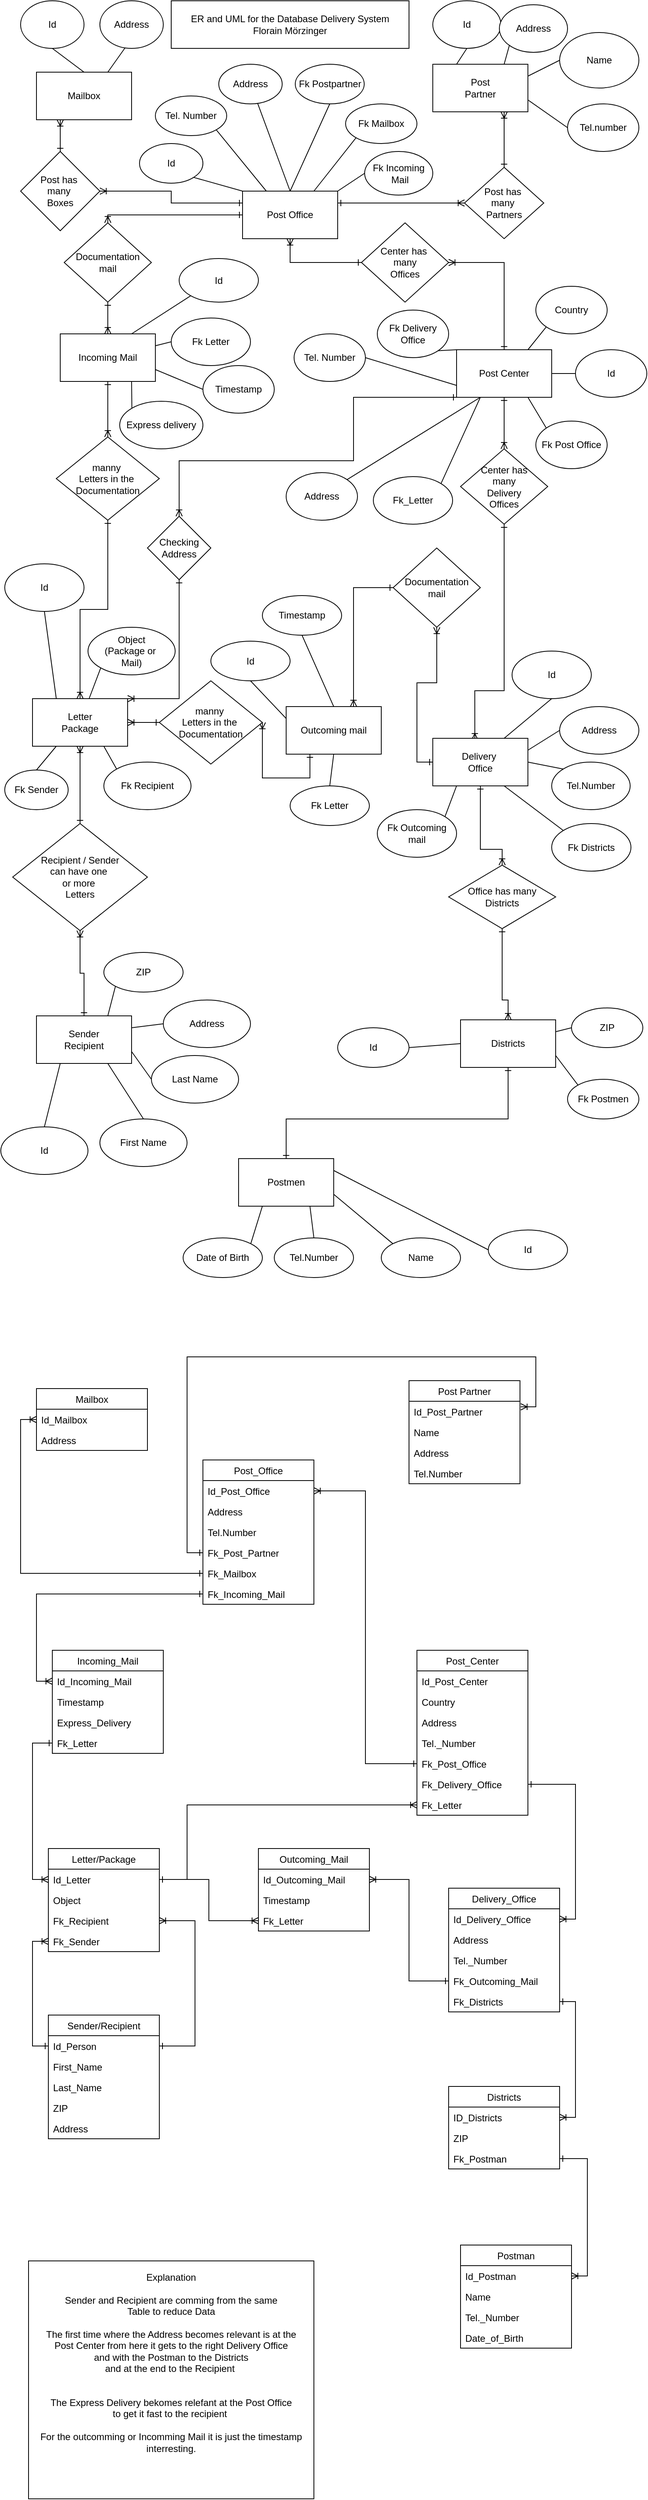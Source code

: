 <mxfile version="13.6.1" type="device"><diagram id="8VYmoDK8BaAfzbE4p_8R" name="Page-1"><mxGraphModel dx="1422" dy="762" grid="1" gridSize="10" guides="1" tooltips="1" connect="1" arrows="1" fold="1" page="1" pageScale="1" pageWidth="827" pageHeight="1169" math="0" shadow="0"><root><mxCell id="0"/><mxCell id="1" parent="0"/><mxCell id="NN24POjH_3uXNAisjCMK-22" style="edgeStyle=orthogonalEdgeStyle;rounded=0;orthogonalLoop=1;jettySize=auto;html=1;exitX=0.5;exitY=0;exitDx=0;exitDy=0;endArrow=ERoneToMany;endFill=0;startArrow=ERone;startFill=0;entryX=0.5;entryY=1;entryDx=0;entryDy=0;" edge="1" parent="1" source="NN24POjH_3uXNAisjCMK-141" target="NN24POjH_3uXNAisjCMK-14"><mxGeometry relative="1" as="geometry"><mxPoint x="220" y="1020" as="targetPoint"/></mxGeometry></mxCell><mxCell id="NN24POjH_3uXNAisjCMK-1" value="Sender&lt;br&gt;Recipient" style="rounded=0;whiteSpace=wrap;html=1;" vertex="1" parent="1"><mxGeometry x="50" y="1300" width="120" height="60" as="geometry"/></mxCell><mxCell id="NN24POjH_3uXNAisjCMK-9" style="edgeStyle=orthogonalEdgeStyle;rounded=0;orthogonalLoop=1;jettySize=auto;html=1;exitX=1;exitY=0.5;exitDx=0;exitDy=0;entryX=0;entryY=0.25;entryDx=0;entryDy=0;endArrow=ERone;endFill=0;startArrow=ERoneToMany;startFill=0;" edge="1" parent="1" source="NN24POjH_3uXNAisjCMK-121" target="NN24POjH_3uXNAisjCMK-3"><mxGeometry relative="1" as="geometry"/></mxCell><mxCell id="NN24POjH_3uXNAisjCMK-2" value="Mailbox" style="rounded=0;whiteSpace=wrap;html=1;" vertex="1" parent="1"><mxGeometry x="50" y="110" width="120" height="60" as="geometry"/></mxCell><mxCell id="NN24POjH_3uXNAisjCMK-11" style="edgeStyle=orthogonalEdgeStyle;rounded=0;orthogonalLoop=1;jettySize=auto;html=1;exitX=1;exitY=0.5;exitDx=0;exitDy=0;endArrow=ERone;endFill=0;startArrow=ERoneToMany;startFill=0;" edge="1" parent="1" source="NN24POjH_3uXNAisjCMK-128" target="NN24POjH_3uXNAisjCMK-5"><mxGeometry relative="1" as="geometry"/></mxCell><mxCell id="NN24POjH_3uXNAisjCMK-3" value="Post Office" style="rounded=0;whiteSpace=wrap;html=1;" vertex="1" parent="1"><mxGeometry x="310" y="260" width="120" height="60" as="geometry"/></mxCell><mxCell id="NN24POjH_3uXNAisjCMK-10" style="edgeStyle=orthogonalEdgeStyle;rounded=0;orthogonalLoop=1;jettySize=auto;html=1;exitX=0;exitY=0.5;exitDx=0;exitDy=0;entryX=1;entryY=0.25;entryDx=0;entryDy=0;endArrow=ERone;endFill=0;startArrow=ERoneToMany;startFill=0;" edge="1" parent="1" source="NN24POjH_3uXNAisjCMK-124" target="NN24POjH_3uXNAisjCMK-3"><mxGeometry relative="1" as="geometry"><Array as="points"/></mxGeometry></mxCell><mxCell id="NN24POjH_3uXNAisjCMK-4" value="Post&lt;br&gt;Partner" style="rounded=0;whiteSpace=wrap;html=1;" vertex="1" parent="1"><mxGeometry x="550" y="100" width="120" height="60" as="geometry"/></mxCell><mxCell id="NN24POjH_3uXNAisjCMK-16" style="edgeStyle=orthogonalEdgeStyle;rounded=0;orthogonalLoop=1;jettySize=auto;html=1;exitX=0.5;exitY=1;exitDx=0;exitDy=0;startArrow=ERone;startFill=0;endArrow=ERoneToMany;endFill=0;entryX=0.442;entryY=0.033;entryDx=0;entryDy=0;entryPerimeter=0;" edge="1" parent="1" source="NN24POjH_3uXNAisjCMK-130" target="NN24POjH_3uXNAisjCMK-6"><mxGeometry relative="1" as="geometry"><mxPoint x="590" y="880" as="targetPoint"/><Array as="points"><mxPoint x="640" y="890"/><mxPoint x="603" y="890"/></Array></mxGeometry></mxCell><mxCell id="NN24POjH_3uXNAisjCMK-205" style="edgeStyle=orthogonalEdgeStyle;rounded=0;orthogonalLoop=1;jettySize=auto;html=1;exitX=0.5;exitY=1;exitDx=0;exitDy=0;entryX=1;entryY=0;entryDx=0;entryDy=0;startArrow=ERone;startFill=0;endArrow=ERoneToMany;endFill=0;" edge="1" parent="1" source="NN24POjH_3uXNAisjCMK-206" target="NN24POjH_3uXNAisjCMK-14"><mxGeometry relative="1" as="geometry"><Array as="points"><mxPoint x="230" y="900"/></Array></mxGeometry></mxCell><mxCell id="NN24POjH_3uXNAisjCMK-5" value="Post Center" style="rounded=0;whiteSpace=wrap;html=1;" vertex="1" parent="1"><mxGeometry x="580" y="460" width="120" height="60" as="geometry"/></mxCell><mxCell id="NN24POjH_3uXNAisjCMK-17" style="edgeStyle=orthogonalEdgeStyle;rounded=0;orthogonalLoop=1;jettySize=auto;html=1;startArrow=ERone;startFill=0;endArrow=ERoneToMany;endFill=0;entryX=0.5;entryY=0;entryDx=0;entryDy=0;exitX=0.5;exitY=1;exitDx=0;exitDy=0;" edge="1" parent="1" source="NN24POjH_3uXNAisjCMK-138" target="NN24POjH_3uXNAisjCMK-7"><mxGeometry relative="1" as="geometry"><mxPoint x="450" y="1190" as="sourcePoint"/><mxPoint x="610" y="1200" as="targetPoint"/><Array as="points"><mxPoint x="638" y="1280"/><mxPoint x="645" y="1280"/></Array></mxGeometry></mxCell><mxCell id="NN24POjH_3uXNAisjCMK-19" style="edgeStyle=orthogonalEdgeStyle;rounded=0;orthogonalLoop=1;jettySize=auto;html=1;exitX=0;exitY=0.5;exitDx=0;exitDy=0;startArrow=ERone;startFill=0;endArrow=ERoneToMany;endFill=0;" edge="1" parent="1" source="NN24POjH_3uXNAisjCMK-136" target="NN24POjH_3uXNAisjCMK-13"><mxGeometry relative="1" as="geometry"><Array as="points"><mxPoint x="450" y="760"/></Array></mxGeometry></mxCell><mxCell id="NN24POjH_3uXNAisjCMK-140" value="" style="edgeStyle=orthogonalEdgeStyle;rounded=0;orthogonalLoop=1;jettySize=auto;html=1;startArrow=ERone;startFill=0;endArrow=ERoneToMany;endFill=0;entryX=0.5;entryY=0;entryDx=0;entryDy=0;exitX=0.5;exitY=1;exitDx=0;exitDy=0;" edge="1" parent="1" source="NN24POjH_3uXNAisjCMK-6" target="NN24POjH_3uXNAisjCMK-138"><mxGeometry relative="1" as="geometry"><mxPoint x="490" y="1090" as="sourcePoint"/><mxPoint x="450" y="960" as="targetPoint"/><Array as="points"><mxPoint x="610" y="1090"/><mxPoint x="638" y="1090"/></Array></mxGeometry></mxCell><mxCell id="NN24POjH_3uXNAisjCMK-6" value="Delivery&amp;nbsp;&lt;br&gt;Office" style="rounded=0;whiteSpace=wrap;html=1;" vertex="1" parent="1"><mxGeometry x="550" y="950" width="120" height="60" as="geometry"/></mxCell><mxCell id="NN24POjH_3uXNAisjCMK-18" style="edgeStyle=orthogonalEdgeStyle;rounded=0;orthogonalLoop=1;jettySize=auto;html=1;exitX=0.5;exitY=1;exitDx=0;exitDy=0;startArrow=ERone;startFill=0;endArrow=ERone;endFill=0;" edge="1" parent="1" source="NN24POjH_3uXNAisjCMK-7" target="NN24POjH_3uXNAisjCMK-8"><mxGeometry relative="1" as="geometry"><Array as="points"><mxPoint x="645" y="1430"/><mxPoint x="365" y="1430"/></Array></mxGeometry></mxCell><mxCell id="NN24POjH_3uXNAisjCMK-7" value="Districts" style="rounded=0;whiteSpace=wrap;html=1;" vertex="1" parent="1"><mxGeometry x="585" y="1305" width="120" height="60" as="geometry"/></mxCell><mxCell id="NN24POjH_3uXNAisjCMK-8" value="Postmen" style="rounded=0;whiteSpace=wrap;html=1;" vertex="1" parent="1"><mxGeometry x="305" y="1480" width="120" height="60" as="geometry"/></mxCell><mxCell id="NN24POjH_3uXNAisjCMK-15" style="edgeStyle=orthogonalEdgeStyle;rounded=0;orthogonalLoop=1;jettySize=auto;html=1;exitX=0.5;exitY=0;exitDx=0;exitDy=0;entryX=0;entryY=0.5;entryDx=0;entryDy=0;startArrow=ERoneToMany;startFill=0;endArrow=ERone;endFill=0;" edge="1" parent="1" source="NN24POjH_3uXNAisjCMK-126" target="NN24POjH_3uXNAisjCMK-3"><mxGeometry relative="1" as="geometry"><Array as="points"><mxPoint x="140" y="290"/></Array></mxGeometry></mxCell><mxCell id="NN24POjH_3uXNAisjCMK-12" value="Incoming Mail" style="rounded=0;whiteSpace=wrap;html=1;" vertex="1" parent="1"><mxGeometry x="80" y="440" width="120" height="60" as="geometry"/></mxCell><mxCell id="NN24POjH_3uXNAisjCMK-13" value="Outcoming mail" style="rounded=0;whiteSpace=wrap;html=1;" vertex="1" parent="1"><mxGeometry x="365" y="910" width="120" height="60" as="geometry"/></mxCell><mxCell id="NN24POjH_3uXNAisjCMK-20" style="edgeStyle=orthogonalEdgeStyle;rounded=0;orthogonalLoop=1;jettySize=auto;html=1;exitX=0.5;exitY=0;exitDx=0;exitDy=0;entryX=0.5;entryY=1;entryDx=0;entryDy=0;endArrow=ERone;endFill=0;startArrow=ERoneToMany;startFill=0;" edge="1" parent="1" source="NN24POjH_3uXNAisjCMK-132" target="NN24POjH_3uXNAisjCMK-12"><mxGeometry relative="1" as="geometry"/></mxCell><mxCell id="NN24POjH_3uXNAisjCMK-21" style="edgeStyle=orthogonalEdgeStyle;rounded=0;orthogonalLoop=1;jettySize=auto;html=1;exitX=1;exitY=0.5;exitDx=0;exitDy=0;startArrow=ERoneToMany;startFill=0;endArrow=ERone;endFill=0;entryX=0.25;entryY=1;entryDx=0;entryDy=0;" edge="1" parent="1" source="NN24POjH_3uXNAisjCMK-134" target="NN24POjH_3uXNAisjCMK-13"><mxGeometry relative="1" as="geometry"><Array as="points"><mxPoint x="335" y="1000"/><mxPoint x="395" y="1000"/></Array></mxGeometry></mxCell><mxCell id="NN24POjH_3uXNAisjCMK-14" value="Letter&lt;br&gt;Package" style="rounded=0;whiteSpace=wrap;html=1;" vertex="1" parent="1"><mxGeometry x="45" y="900" width="120" height="60" as="geometry"/></mxCell><mxCell id="NN24POjH_3uXNAisjCMK-23" value="Id" style="ellipse;whiteSpace=wrap;html=1;" vertex="1" parent="1"><mxGeometry x="30" y="20" width="80" height="60" as="geometry"/></mxCell><mxCell id="NN24POjH_3uXNAisjCMK-24" value="Address" style="ellipse;whiteSpace=wrap;html=1;" vertex="1" parent="1"><mxGeometry x="130" y="20" width="80" height="60" as="geometry"/></mxCell><mxCell id="NN24POjH_3uXNAisjCMK-27" value="" style="endArrow=none;html=1;entryX=0.4;entryY=0.983;entryDx=0;entryDy=0;entryPerimeter=0;exitX=0.75;exitY=0;exitDx=0;exitDy=0;" edge="1" parent="1" source="NN24POjH_3uXNAisjCMK-2" target="NN24POjH_3uXNAisjCMK-24"><mxGeometry width="50" height="50" relative="1" as="geometry"><mxPoint x="60" y="150" as="sourcePoint"/><mxPoint x="110" y="100" as="targetPoint"/></mxGeometry></mxCell><mxCell id="NN24POjH_3uXNAisjCMK-29" value="" style="endArrow=none;html=1;entryX=0.5;entryY=1;entryDx=0;entryDy=0;exitX=0.5;exitY=0;exitDx=0;exitDy=0;" edge="1" parent="1" source="NN24POjH_3uXNAisjCMK-2" target="NN24POjH_3uXNAisjCMK-23"><mxGeometry width="50" height="50" relative="1" as="geometry"><mxPoint x="100" y="160" as="sourcePoint"/><mxPoint x="440" y="140" as="targetPoint"/></mxGeometry></mxCell><mxCell id="NN24POjH_3uXNAisjCMK-30" value="Id" style="ellipse;whiteSpace=wrap;html=1;" vertex="1" parent="1"><mxGeometry x="550" y="20" width="86" height="60" as="geometry"/></mxCell><mxCell id="NN24POjH_3uXNAisjCMK-31" value="Address" style="ellipse;whiteSpace=wrap;html=1;" vertex="1" parent="1"><mxGeometry x="634" y="25" width="86" height="60" as="geometry"/></mxCell><mxCell id="NN24POjH_3uXNAisjCMK-32" value="Name" style="ellipse;whiteSpace=wrap;html=1;" vertex="1" parent="1"><mxGeometry x="710" y="60" width="100" height="70" as="geometry"/></mxCell><mxCell id="NN24POjH_3uXNAisjCMK-33" value="Tel.number" style="ellipse;whiteSpace=wrap;html=1;" vertex="1" parent="1"><mxGeometry x="720" y="150" width="90" height="60" as="geometry"/></mxCell><mxCell id="NN24POjH_3uXNAisjCMK-34" value="" style="endArrow=none;html=1;entryX=0;entryY=0.5;entryDx=0;entryDy=0;exitX=1;exitY=0.75;exitDx=0;exitDy=0;" edge="1" parent="1" source="NN24POjH_3uXNAisjCMK-4" target="NN24POjH_3uXNAisjCMK-33"><mxGeometry width="50" height="50" relative="1" as="geometry"><mxPoint x="390" y="390" as="sourcePoint"/><mxPoint x="440" y="340" as="targetPoint"/></mxGeometry></mxCell><mxCell id="NN24POjH_3uXNAisjCMK-35" value="" style="endArrow=none;html=1;entryX=0;entryY=0.5;entryDx=0;entryDy=0;exitX=1;exitY=0.25;exitDx=0;exitDy=0;" edge="1" parent="1" source="NN24POjH_3uXNAisjCMK-4" target="NN24POjH_3uXNAisjCMK-32"><mxGeometry width="50" height="50" relative="1" as="geometry"><mxPoint x="390" y="390" as="sourcePoint"/><mxPoint x="440" y="340" as="targetPoint"/></mxGeometry></mxCell><mxCell id="NN24POjH_3uXNAisjCMK-36" value="" style="endArrow=none;html=1;entryX=0;entryY=1;entryDx=0;entryDy=0;exitX=0.75;exitY=0;exitDx=0;exitDy=0;" edge="1" parent="1" source="NN24POjH_3uXNAisjCMK-4" target="NN24POjH_3uXNAisjCMK-31"><mxGeometry width="50" height="50" relative="1" as="geometry"><mxPoint x="390" y="390" as="sourcePoint"/><mxPoint x="440" y="340" as="targetPoint"/></mxGeometry></mxCell><mxCell id="NN24POjH_3uXNAisjCMK-37" value="" style="endArrow=none;html=1;entryX=0.5;entryY=1;entryDx=0;entryDy=0;exitX=0.25;exitY=0;exitDx=0;exitDy=0;" edge="1" parent="1" source="NN24POjH_3uXNAisjCMK-4" target="NN24POjH_3uXNAisjCMK-30"><mxGeometry width="50" height="50" relative="1" as="geometry"><mxPoint x="390" y="390" as="sourcePoint"/><mxPoint x="440" y="340" as="targetPoint"/></mxGeometry></mxCell><mxCell id="NN24POjH_3uXNAisjCMK-38" value="Address" style="ellipse;whiteSpace=wrap;html=1;" vertex="1" parent="1"><mxGeometry x="280" y="100" width="80" height="50" as="geometry"/></mxCell><mxCell id="NN24POjH_3uXNAisjCMK-39" value="Fk Incoming&lt;br&gt;&amp;nbsp;Mail" style="ellipse;whiteSpace=wrap;html=1;" vertex="1" parent="1"><mxGeometry x="464" y="210" width="86" height="55" as="geometry"/></mxCell><mxCell id="NN24POjH_3uXNAisjCMK-40" value="Fk Postpartner" style="ellipse;whiteSpace=wrap;html=1;" vertex="1" parent="1"><mxGeometry x="376.5" y="100" width="87" height="50" as="geometry"/></mxCell><mxCell id="NN24POjH_3uXNAisjCMK-41" value="Fk Mailbox" style="ellipse;whiteSpace=wrap;html=1;" vertex="1" parent="1"><mxGeometry x="440" y="150" width="90" height="50" as="geometry"/></mxCell><mxCell id="NN24POjH_3uXNAisjCMK-42" value="Id" style="ellipse;whiteSpace=wrap;html=1;" vertex="1" parent="1"><mxGeometry x="180" y="200" width="80" height="50" as="geometry"/></mxCell><mxCell id="NN24POjH_3uXNAisjCMK-43" value="Tel. Number" style="ellipse;whiteSpace=wrap;html=1;" vertex="1" parent="1"><mxGeometry x="200" y="140" width="90" height="50" as="geometry"/></mxCell><mxCell id="NN24POjH_3uXNAisjCMK-44" value="" style="endArrow=none;html=1;entryX=0;entryY=0.5;entryDx=0;entryDy=0;exitX=1;exitY=0;exitDx=0;exitDy=0;" edge="1" parent="1" source="NN24POjH_3uXNAisjCMK-3" target="NN24POjH_3uXNAisjCMK-39"><mxGeometry width="50" height="50" relative="1" as="geometry"><mxPoint x="390" y="380" as="sourcePoint"/><mxPoint x="440" y="330" as="targetPoint"/></mxGeometry></mxCell><mxCell id="NN24POjH_3uXNAisjCMK-45" value="" style="endArrow=none;html=1;entryX=0;entryY=1;entryDx=0;entryDy=0;exitX=0.75;exitY=0;exitDx=0;exitDy=0;" edge="1" parent="1" source="NN24POjH_3uXNAisjCMK-3" target="NN24POjH_3uXNAisjCMK-41"><mxGeometry width="50" height="50" relative="1" as="geometry"><mxPoint x="390" y="380" as="sourcePoint"/><mxPoint x="440" y="330" as="targetPoint"/></mxGeometry></mxCell><mxCell id="NN24POjH_3uXNAisjCMK-46" value="" style="endArrow=none;html=1;entryX=0.5;entryY=1;entryDx=0;entryDy=0;exitX=0.5;exitY=0;exitDx=0;exitDy=0;" edge="1" parent="1" source="NN24POjH_3uXNAisjCMK-3" target="NN24POjH_3uXNAisjCMK-40"><mxGeometry width="50" height="50" relative="1" as="geometry"><mxPoint x="390" y="380" as="sourcePoint"/><mxPoint x="440" y="330" as="targetPoint"/></mxGeometry></mxCell><mxCell id="NN24POjH_3uXNAisjCMK-47" value="" style="endArrow=none;html=1;exitX=0.5;exitY=0;exitDx=0;exitDy=0;" edge="1" parent="1" source="NN24POjH_3uXNAisjCMK-3" target="NN24POjH_3uXNAisjCMK-38"><mxGeometry width="50" height="50" relative="1" as="geometry"><mxPoint x="390" y="380" as="sourcePoint"/><mxPoint x="440" y="330" as="targetPoint"/></mxGeometry></mxCell><mxCell id="NN24POjH_3uXNAisjCMK-48" value="" style="endArrow=none;html=1;entryX=1;entryY=1;entryDx=0;entryDy=0;exitX=0.25;exitY=0;exitDx=0;exitDy=0;" edge="1" parent="1" source="NN24POjH_3uXNAisjCMK-3" target="NN24POjH_3uXNAisjCMK-43"><mxGeometry width="50" height="50" relative="1" as="geometry"><mxPoint x="390" y="380" as="sourcePoint"/><mxPoint x="440" y="330" as="targetPoint"/></mxGeometry></mxCell><mxCell id="NN24POjH_3uXNAisjCMK-49" value="" style="endArrow=none;html=1;entryX=1;entryY=1;entryDx=0;entryDy=0;exitX=0;exitY=0;exitDx=0;exitDy=0;" edge="1" parent="1" source="NN24POjH_3uXNAisjCMK-3" target="NN24POjH_3uXNAisjCMK-42"><mxGeometry width="50" height="50" relative="1" as="geometry"><mxPoint x="390" y="380" as="sourcePoint"/><mxPoint x="440" y="330" as="targetPoint"/></mxGeometry></mxCell><mxCell id="NN24POjH_3uXNAisjCMK-51" value="Address" style="ellipse;whiteSpace=wrap;html=1;" vertex="1" parent="1"><mxGeometry x="365" y="615" width="90" height="60" as="geometry"/></mxCell><mxCell id="NN24POjH_3uXNAisjCMK-52" value="Tel. Number" style="ellipse;whiteSpace=wrap;html=1;" vertex="1" parent="1"><mxGeometry x="375" y="440" width="90" height="60" as="geometry"/></mxCell><mxCell id="NN24POjH_3uXNAisjCMK-53" value="Fk Delivery Office" style="ellipse;whiteSpace=wrap;html=1;" vertex="1" parent="1"><mxGeometry x="480" y="410" width="90" height="60" as="geometry"/></mxCell><mxCell id="NN24POjH_3uXNAisjCMK-54" value="Fk Post Office" style="ellipse;whiteSpace=wrap;html=1;" vertex="1" parent="1"><mxGeometry x="680" y="550" width="90" height="60" as="geometry"/></mxCell><mxCell id="NN24POjH_3uXNAisjCMK-55" value="Id" style="ellipse;whiteSpace=wrap;html=1;" vertex="1" parent="1"><mxGeometry x="730" y="460" width="90" height="60" as="geometry"/></mxCell><mxCell id="NN24POjH_3uXNAisjCMK-56" value="Country" style="ellipse;whiteSpace=wrap;html=1;" vertex="1" parent="1"><mxGeometry x="680" y="380" width="90" height="60" as="geometry"/></mxCell><mxCell id="NN24POjH_3uXNAisjCMK-57" value="" style="endArrow=none;html=1;entryX=0.25;entryY=1;entryDx=0;entryDy=0;exitX=1;exitY=0;exitDx=0;exitDy=0;" edge="1" parent="1" source="NN24POjH_3uXNAisjCMK-51" target="NN24POjH_3uXNAisjCMK-5"><mxGeometry width="50" height="50" relative="1" as="geometry"><mxPoint x="390" y="470" as="sourcePoint"/><mxPoint x="440" y="420" as="targetPoint"/></mxGeometry></mxCell><mxCell id="NN24POjH_3uXNAisjCMK-58" value="" style="endArrow=none;html=1;entryX=0;entryY=0.75;entryDx=0;entryDy=0;exitX=1;exitY=0.5;exitDx=0;exitDy=0;" edge="1" parent="1" source="NN24POjH_3uXNAisjCMK-52" target="NN24POjH_3uXNAisjCMK-5"><mxGeometry width="50" height="50" relative="1" as="geometry"><mxPoint x="390" y="470" as="sourcePoint"/><mxPoint x="440" y="420" as="targetPoint"/></mxGeometry></mxCell><mxCell id="NN24POjH_3uXNAisjCMK-59" value="" style="endArrow=none;html=1;entryX=0;entryY=0;entryDx=0;entryDy=0;exitX=0.75;exitY=1;exitDx=0;exitDy=0;" edge="1" parent="1" source="NN24POjH_3uXNAisjCMK-5" target="NN24POjH_3uXNAisjCMK-54"><mxGeometry width="50" height="50" relative="1" as="geometry"><mxPoint x="390" y="470" as="sourcePoint"/><mxPoint x="440" y="420" as="targetPoint"/></mxGeometry></mxCell><mxCell id="NN24POjH_3uXNAisjCMK-60" value="" style="endArrow=none;html=1;entryX=0;entryY=0.5;entryDx=0;entryDy=0;exitX=1;exitY=0.5;exitDx=0;exitDy=0;" edge="1" parent="1" source="NN24POjH_3uXNAisjCMK-5" target="NN24POjH_3uXNAisjCMK-55"><mxGeometry width="50" height="50" relative="1" as="geometry"><mxPoint x="390" y="470" as="sourcePoint"/><mxPoint x="440" y="420" as="targetPoint"/></mxGeometry></mxCell><mxCell id="NN24POjH_3uXNAisjCMK-61" value="" style="endArrow=none;html=1;entryX=1;entryY=1;entryDx=0;entryDy=0;exitX=0;exitY=0;exitDx=0;exitDy=0;" edge="1" parent="1" source="NN24POjH_3uXNAisjCMK-5" target="NN24POjH_3uXNAisjCMK-53"><mxGeometry width="50" height="50" relative="1" as="geometry"><mxPoint x="390" y="470" as="sourcePoint"/><mxPoint x="440" y="420" as="targetPoint"/></mxGeometry></mxCell><mxCell id="NN24POjH_3uXNAisjCMK-62" value="" style="endArrow=none;html=1;entryX=0;entryY=1;entryDx=0;entryDy=0;exitX=0.75;exitY=0;exitDx=0;exitDy=0;" edge="1" parent="1" source="NN24POjH_3uXNAisjCMK-5" target="NN24POjH_3uXNAisjCMK-56"><mxGeometry width="50" height="50" relative="1" as="geometry"><mxPoint x="390" y="470" as="sourcePoint"/><mxPoint x="440" y="420" as="targetPoint"/></mxGeometry></mxCell><mxCell id="NN24POjH_3uXNAisjCMK-63" value="Id" style="ellipse;whiteSpace=wrap;html=1;" vertex="1" parent="1"><mxGeometry x="230" y="345" width="100" height="55" as="geometry"/></mxCell><mxCell id="NN24POjH_3uXNAisjCMK-64" value="Fk Letter" style="ellipse;whiteSpace=wrap;html=1;" vertex="1" parent="1"><mxGeometry x="220" y="420" width="100" height="60" as="geometry"/></mxCell><mxCell id="NN24POjH_3uXNAisjCMK-65" value="Timestamp" style="ellipse;whiteSpace=wrap;html=1;" vertex="1" parent="1"><mxGeometry x="260" y="480" width="90" height="60" as="geometry"/></mxCell><mxCell id="NN24POjH_3uXNAisjCMK-66" value="Express delivery" style="ellipse;whiteSpace=wrap;html=1;" vertex="1" parent="1"><mxGeometry x="155" y="525" width="105" height="60" as="geometry"/></mxCell><mxCell id="NN24POjH_3uXNAisjCMK-67" value="" style="endArrow=none;html=1;entryX=0.75;entryY=1;entryDx=0;entryDy=0;exitX=0;exitY=0;exitDx=0;exitDy=0;" edge="1" parent="1" source="NN24POjH_3uXNAisjCMK-66" target="NN24POjH_3uXNAisjCMK-12"><mxGeometry width="50" height="50" relative="1" as="geometry"><mxPoint x="390" y="570" as="sourcePoint"/><mxPoint x="440" y="520" as="targetPoint"/></mxGeometry></mxCell><mxCell id="NN24POjH_3uXNAisjCMK-68" value="" style="endArrow=none;html=1;entryX=0;entryY=0.5;entryDx=0;entryDy=0;exitX=1;exitY=0.75;exitDx=0;exitDy=0;" edge="1" parent="1" source="NN24POjH_3uXNAisjCMK-12" target="NN24POjH_3uXNAisjCMK-65"><mxGeometry width="50" height="50" relative="1" as="geometry"><mxPoint x="390" y="570" as="sourcePoint"/><mxPoint x="440" y="520" as="targetPoint"/></mxGeometry></mxCell><mxCell id="NN24POjH_3uXNAisjCMK-69" value="" style="endArrow=none;html=1;entryX=0;entryY=0.5;entryDx=0;entryDy=0;exitX=1;exitY=0.25;exitDx=0;exitDy=0;" edge="1" parent="1" source="NN24POjH_3uXNAisjCMK-12" target="NN24POjH_3uXNAisjCMK-64"><mxGeometry width="50" height="50" relative="1" as="geometry"><mxPoint x="390" y="570" as="sourcePoint"/><mxPoint x="440" y="520" as="targetPoint"/></mxGeometry></mxCell><mxCell id="NN24POjH_3uXNAisjCMK-70" value="" style="endArrow=none;html=1;entryX=0;entryY=1;entryDx=0;entryDy=0;exitX=0.75;exitY=0;exitDx=0;exitDy=0;" edge="1" parent="1" source="NN24POjH_3uXNAisjCMK-12" target="NN24POjH_3uXNAisjCMK-63"><mxGeometry width="50" height="50" relative="1" as="geometry"><mxPoint x="180" y="380" as="sourcePoint"/><mxPoint x="440" y="520" as="targetPoint"/></mxGeometry></mxCell><mxCell id="NN24POjH_3uXNAisjCMK-72" value="Fk Recipient" style="ellipse;whiteSpace=wrap;html=1;" vertex="1" parent="1"><mxGeometry x="135" y="980" width="110" height="60" as="geometry"/></mxCell><mxCell id="NN24POjH_3uXNAisjCMK-73" value="Id" style="ellipse;whiteSpace=wrap;html=1;" vertex="1" parent="1"><mxGeometry x="10" y="730" width="100" height="60" as="geometry"/></mxCell><mxCell id="NN24POjH_3uXNAisjCMK-74" value="Fk Sender" style="ellipse;whiteSpace=wrap;html=1;" vertex="1" parent="1"><mxGeometry x="10" y="990" width="80" height="50" as="geometry"/></mxCell><mxCell id="NN24POjH_3uXNAisjCMK-75" value="Object&lt;br&gt;(Package or&amp;nbsp;&lt;br&gt;Mail)" style="ellipse;whiteSpace=wrap;html=1;" vertex="1" parent="1"><mxGeometry x="115" y="810" width="110" height="60" as="geometry"/></mxCell><mxCell id="NN24POjH_3uXNAisjCMK-77" value="Id" style="ellipse;whiteSpace=wrap;html=1;" vertex="1" parent="1"><mxGeometry x="5" y="1440" width="110" height="60" as="geometry"/></mxCell><mxCell id="NN24POjH_3uXNAisjCMK-78" value="Address" style="ellipse;whiteSpace=wrap;html=1;" vertex="1" parent="1"><mxGeometry x="210" y="1280" width="110" height="60" as="geometry"/></mxCell><mxCell id="NN24POjH_3uXNAisjCMK-79" value="Last Name" style="ellipse;whiteSpace=wrap;html=1;" vertex="1" parent="1"><mxGeometry x="195" y="1350" width="110" height="60" as="geometry"/></mxCell><mxCell id="NN24POjH_3uXNAisjCMK-80" value="First Name" style="ellipse;whiteSpace=wrap;html=1;" vertex="1" parent="1"><mxGeometry x="130" y="1430" width="110" height="60" as="geometry"/></mxCell><mxCell id="NN24POjH_3uXNAisjCMK-81" value="ZIP" style="ellipse;whiteSpace=wrap;html=1;" vertex="1" parent="1"><mxGeometry x="135" y="1220" width="100" height="50" as="geometry"/></mxCell><mxCell id="NN24POjH_3uXNAisjCMK-82" value="" style="endArrow=none;html=1;entryX=0.5;entryY=0;entryDx=0;entryDy=0;exitX=0.25;exitY=1;exitDx=0;exitDy=0;" edge="1" parent="1" source="NN24POjH_3uXNAisjCMK-1" target="NN24POjH_3uXNAisjCMK-77"><mxGeometry width="50" height="50" relative="1" as="geometry"><mxPoint x="390" y="960" as="sourcePoint"/><mxPoint x="440" y="910" as="targetPoint"/></mxGeometry></mxCell><mxCell id="NN24POjH_3uXNAisjCMK-83" value="" style="endArrow=none;html=1;entryX=0.5;entryY=0;entryDx=0;entryDy=0;exitX=0.75;exitY=1;exitDx=0;exitDy=0;" edge="1" parent="1" source="NN24POjH_3uXNAisjCMK-1" target="NN24POjH_3uXNAisjCMK-80"><mxGeometry width="50" height="50" relative="1" as="geometry"><mxPoint x="390" y="960" as="sourcePoint"/><mxPoint x="440" y="910" as="targetPoint"/></mxGeometry></mxCell><mxCell id="NN24POjH_3uXNAisjCMK-84" value="" style="endArrow=none;html=1;entryX=0;entryY=0.5;entryDx=0;entryDy=0;exitX=1;exitY=0.75;exitDx=0;exitDy=0;" edge="1" parent="1" source="NN24POjH_3uXNAisjCMK-1" target="NN24POjH_3uXNAisjCMK-79"><mxGeometry width="50" height="50" relative="1" as="geometry"><mxPoint x="390" y="960" as="sourcePoint"/><mxPoint x="440" y="910" as="targetPoint"/></mxGeometry></mxCell><mxCell id="NN24POjH_3uXNAisjCMK-85" value="" style="endArrow=none;html=1;entryX=0;entryY=0.5;entryDx=0;entryDy=0;exitX=1;exitY=0.25;exitDx=0;exitDy=0;" edge="1" parent="1" source="NN24POjH_3uXNAisjCMK-1" target="NN24POjH_3uXNAisjCMK-78"><mxGeometry width="50" height="50" relative="1" as="geometry"><mxPoint x="390" y="960" as="sourcePoint"/><mxPoint x="440" y="910" as="targetPoint"/></mxGeometry></mxCell><mxCell id="NN24POjH_3uXNAisjCMK-86" value="" style="endArrow=none;html=1;entryX=0;entryY=1;entryDx=0;entryDy=0;exitX=0.75;exitY=0;exitDx=0;exitDy=0;" edge="1" parent="1" source="NN24POjH_3uXNAisjCMK-1" target="NN24POjH_3uXNAisjCMK-81"><mxGeometry width="50" height="50" relative="1" as="geometry"><mxPoint x="390" y="960" as="sourcePoint"/><mxPoint x="440" y="910" as="targetPoint"/></mxGeometry></mxCell><mxCell id="NN24POjH_3uXNAisjCMK-87" value="" style="endArrow=none;html=1;exitX=0.5;exitY=0;exitDx=0;exitDy=0;entryX=0.25;entryY=1;entryDx=0;entryDy=0;" edge="1" parent="1" source="NN24POjH_3uXNAisjCMK-74" target="NN24POjH_3uXNAisjCMK-14"><mxGeometry width="50" height="50" relative="1" as="geometry"><mxPoint x="390" y="760" as="sourcePoint"/><mxPoint x="440" y="710" as="targetPoint"/></mxGeometry></mxCell><mxCell id="NN24POjH_3uXNAisjCMK-88" value="" style="endArrow=none;html=1;entryX=0;entryY=0;entryDx=0;entryDy=0;exitX=0.75;exitY=1;exitDx=0;exitDy=0;" edge="1" parent="1" source="NN24POjH_3uXNAisjCMK-14" target="NN24POjH_3uXNAisjCMK-72"><mxGeometry width="50" height="50" relative="1" as="geometry"><mxPoint x="390" y="760" as="sourcePoint"/><mxPoint x="440" y="710" as="targetPoint"/></mxGeometry></mxCell><mxCell id="NN24POjH_3uXNAisjCMK-89" value="" style="endArrow=none;html=1;entryX=0;entryY=1;entryDx=0;entryDy=0;" edge="1" parent="1" source="NN24POjH_3uXNAisjCMK-14" target="NN24POjH_3uXNAisjCMK-75"><mxGeometry width="50" height="50" relative="1" as="geometry"><mxPoint x="390" y="760" as="sourcePoint"/><mxPoint x="440" y="710" as="targetPoint"/></mxGeometry></mxCell><mxCell id="NN24POjH_3uXNAisjCMK-90" value="" style="endArrow=none;html=1;entryX=0.5;entryY=1;entryDx=0;entryDy=0;exitX=0.25;exitY=0;exitDx=0;exitDy=0;" edge="1" parent="1" source="NN24POjH_3uXNAisjCMK-14" target="NN24POjH_3uXNAisjCMK-73"><mxGeometry width="50" height="50" relative="1" as="geometry"><mxPoint x="390" y="760" as="sourcePoint"/><mxPoint x="440" y="710" as="targetPoint"/></mxGeometry></mxCell><mxCell id="NN24POjH_3uXNAisjCMK-91" value="Fk Outcoming mail" style="ellipse;whiteSpace=wrap;html=1;" vertex="1" parent="1"><mxGeometry x="480" y="1040" width="100" height="60" as="geometry"/></mxCell><mxCell id="NN24POjH_3uXNAisjCMK-92" value="Id" style="ellipse;whiteSpace=wrap;html=1;" vertex="1" parent="1"><mxGeometry x="650" y="840" width="100" height="60" as="geometry"/></mxCell><mxCell id="NN24POjH_3uXNAisjCMK-93" value="Address" style="ellipse;whiteSpace=wrap;html=1;" vertex="1" parent="1"><mxGeometry x="710" y="910" width="100" height="60" as="geometry"/></mxCell><mxCell id="NN24POjH_3uXNAisjCMK-94" value="Fk Districts" style="ellipse;whiteSpace=wrap;html=1;" vertex="1" parent="1"><mxGeometry x="700" y="1057.5" width="100" height="60" as="geometry"/></mxCell><mxCell id="NN24POjH_3uXNAisjCMK-95" value="Tel.Number" style="ellipse;whiteSpace=wrap;html=1;" vertex="1" parent="1"><mxGeometry x="700" y="980" width="99" height="60" as="geometry"/></mxCell><mxCell id="NN24POjH_3uXNAisjCMK-96" value="Id" style="ellipse;whiteSpace=wrap;html=1;" vertex="1" parent="1"><mxGeometry x="430" y="1315" width="90" height="50" as="geometry"/></mxCell><mxCell id="NN24POjH_3uXNAisjCMK-97" value="ZIP" style="ellipse;whiteSpace=wrap;html=1;" vertex="1" parent="1"><mxGeometry x="725" y="1290" width="90" height="50" as="geometry"/></mxCell><mxCell id="NN24POjH_3uXNAisjCMK-98" value="Fk Postmen" style="ellipse;whiteSpace=wrap;html=1;" vertex="1" parent="1"><mxGeometry x="720" y="1380" width="90" height="50" as="geometry"/></mxCell><mxCell id="NN24POjH_3uXNAisjCMK-99" value="Id" style="ellipse;whiteSpace=wrap;html=1;" vertex="1" parent="1"><mxGeometry x="620" y="1570" width="100" height="50" as="geometry"/></mxCell><mxCell id="NN24POjH_3uXNAisjCMK-100" value="Name" style="ellipse;whiteSpace=wrap;html=1;" vertex="1" parent="1"><mxGeometry x="485" y="1580" width="100" height="50" as="geometry"/></mxCell><mxCell id="NN24POjH_3uXNAisjCMK-101" value="Tel.Number" style="ellipse;whiteSpace=wrap;html=1;" vertex="1" parent="1"><mxGeometry x="350" y="1580" width="100" height="50" as="geometry"/></mxCell><mxCell id="NN24POjH_3uXNAisjCMK-102" value="Date of Birth" style="ellipse;whiteSpace=wrap;html=1;" vertex="1" parent="1"><mxGeometry x="235" y="1580" width="100" height="50" as="geometry"/></mxCell><mxCell id="NN24POjH_3uXNAisjCMK-103" value="" style="endArrow=none;html=1;entryX=0.25;entryY=1;entryDx=0;entryDy=0;exitX=1;exitY=0;exitDx=0;exitDy=0;" edge="1" parent="1" source="NN24POjH_3uXNAisjCMK-102" target="NN24POjH_3uXNAisjCMK-8"><mxGeometry width="50" height="50" relative="1" as="geometry"><mxPoint x="390" y="1050" as="sourcePoint"/><mxPoint x="440" y="1000" as="targetPoint"/></mxGeometry></mxCell><mxCell id="NN24POjH_3uXNAisjCMK-104" value="" style="endArrow=none;html=1;entryX=0.75;entryY=1;entryDx=0;entryDy=0;exitX=0.5;exitY=0;exitDx=0;exitDy=0;" edge="1" parent="1" source="NN24POjH_3uXNAisjCMK-101" target="NN24POjH_3uXNAisjCMK-8"><mxGeometry width="50" height="50" relative="1" as="geometry"><mxPoint x="390" y="1050" as="sourcePoint"/><mxPoint x="440" y="1000" as="targetPoint"/></mxGeometry></mxCell><mxCell id="NN24POjH_3uXNAisjCMK-105" value="" style="endArrow=none;html=1;entryX=0;entryY=0;entryDx=0;entryDy=0;exitX=1;exitY=0.75;exitDx=0;exitDy=0;" edge="1" parent="1" source="NN24POjH_3uXNAisjCMK-8" target="NN24POjH_3uXNAisjCMK-100"><mxGeometry width="50" height="50" relative="1" as="geometry"><mxPoint x="390" y="1050" as="sourcePoint"/><mxPoint x="440" y="1000" as="targetPoint"/></mxGeometry></mxCell><mxCell id="NN24POjH_3uXNAisjCMK-106" value="" style="endArrow=none;html=1;entryX=0;entryY=0.5;entryDx=0;entryDy=0;exitX=1;exitY=0.25;exitDx=0;exitDy=0;" edge="1" parent="1" source="NN24POjH_3uXNAisjCMK-8" target="NN24POjH_3uXNAisjCMK-99"><mxGeometry width="50" height="50" relative="1" as="geometry"><mxPoint x="390" y="1050" as="sourcePoint"/><mxPoint x="440" y="1000" as="targetPoint"/></mxGeometry></mxCell><mxCell id="NN24POjH_3uXNAisjCMK-107" value="" style="endArrow=none;html=1;entryX=0;entryY=0;entryDx=0;entryDy=0;exitX=1;exitY=0.75;exitDx=0;exitDy=0;" edge="1" parent="1" source="NN24POjH_3uXNAisjCMK-7" target="NN24POjH_3uXNAisjCMK-98"><mxGeometry width="50" height="50" relative="1" as="geometry"><mxPoint x="390" y="1050" as="sourcePoint"/><mxPoint x="440" y="1000" as="targetPoint"/></mxGeometry></mxCell><mxCell id="NN24POjH_3uXNAisjCMK-108" value="" style="endArrow=none;html=1;entryX=0;entryY=0.5;entryDx=0;entryDy=0;exitX=1;exitY=0.25;exitDx=0;exitDy=0;" edge="1" parent="1" source="NN24POjH_3uXNAisjCMK-7" target="NN24POjH_3uXNAisjCMK-97"><mxGeometry width="50" height="50" relative="1" as="geometry"><mxPoint x="390" y="1050" as="sourcePoint"/><mxPoint x="440" y="1000" as="targetPoint"/></mxGeometry></mxCell><mxCell id="NN24POjH_3uXNAisjCMK-109" value="" style="endArrow=none;html=1;entryX=1;entryY=0.5;entryDx=0;entryDy=0;exitX=0;exitY=0.5;exitDx=0;exitDy=0;" edge="1" parent="1" source="NN24POjH_3uXNAisjCMK-7" target="NN24POjH_3uXNAisjCMK-96"><mxGeometry width="50" height="50" relative="1" as="geometry"><mxPoint x="390" y="1050" as="sourcePoint"/><mxPoint x="440" y="1000" as="targetPoint"/></mxGeometry></mxCell><mxCell id="NN24POjH_3uXNAisjCMK-110" value="" style="endArrow=none;html=1;entryX=0.25;entryY=1;entryDx=0;entryDy=0;exitX=1;exitY=0;exitDx=0;exitDy=0;" edge="1" parent="1" source="NN24POjH_3uXNAisjCMK-91" target="NN24POjH_3uXNAisjCMK-6"><mxGeometry width="50" height="50" relative="1" as="geometry"><mxPoint x="390" y="1050" as="sourcePoint"/><mxPoint x="440" y="1000" as="targetPoint"/></mxGeometry></mxCell><mxCell id="NN24POjH_3uXNAisjCMK-111" value="" style="endArrow=none;html=1;entryX=0;entryY=0;entryDx=0;entryDy=0;exitX=0.75;exitY=1;exitDx=0;exitDy=0;" edge="1" parent="1" source="NN24POjH_3uXNAisjCMK-6" target="NN24POjH_3uXNAisjCMK-94"><mxGeometry width="50" height="50" relative="1" as="geometry"><mxPoint x="390" y="1050" as="sourcePoint"/><mxPoint x="440" y="1000" as="targetPoint"/></mxGeometry></mxCell><mxCell id="NN24POjH_3uXNAisjCMK-112" value="" style="endArrow=none;html=1;entryX=0;entryY=0;entryDx=0;entryDy=0;exitX=1;exitY=0.5;exitDx=0;exitDy=0;" edge="1" parent="1" source="NN24POjH_3uXNAisjCMK-6" target="NN24POjH_3uXNAisjCMK-95"><mxGeometry width="50" height="50" relative="1" as="geometry"><mxPoint x="390" y="1050" as="sourcePoint"/><mxPoint x="440" y="1000" as="targetPoint"/></mxGeometry></mxCell><mxCell id="NN24POjH_3uXNAisjCMK-113" value="" style="endArrow=none;html=1;entryX=0;entryY=0.5;entryDx=0;entryDy=0;exitX=1;exitY=0.25;exitDx=0;exitDy=0;" edge="1" parent="1" source="NN24POjH_3uXNAisjCMK-6" target="NN24POjH_3uXNAisjCMK-93"><mxGeometry width="50" height="50" relative="1" as="geometry"><mxPoint x="390" y="1050" as="sourcePoint"/><mxPoint x="440" y="1000" as="targetPoint"/></mxGeometry></mxCell><mxCell id="NN24POjH_3uXNAisjCMK-114" value="" style="endArrow=none;html=1;entryX=0.5;entryY=1;entryDx=0;entryDy=0;exitX=0.75;exitY=0;exitDx=0;exitDy=0;" edge="1" parent="1" source="NN24POjH_3uXNAisjCMK-6" target="NN24POjH_3uXNAisjCMK-92"><mxGeometry width="50" height="50" relative="1" as="geometry"><mxPoint x="390" y="1050" as="sourcePoint"/><mxPoint x="440" y="1000" as="targetPoint"/></mxGeometry></mxCell><mxCell id="NN24POjH_3uXNAisjCMK-115" value="Id" style="ellipse;whiteSpace=wrap;html=1;" vertex="1" parent="1"><mxGeometry x="270" y="827.5" width="100" height="50" as="geometry"/></mxCell><mxCell id="NN24POjH_3uXNAisjCMK-116" value="Fk Letter" style="ellipse;whiteSpace=wrap;html=1;" vertex="1" parent="1"><mxGeometry x="370" y="1010" width="100" height="50" as="geometry"/></mxCell><mxCell id="NN24POjH_3uXNAisjCMK-117" value="Timestamp" style="ellipse;whiteSpace=wrap;html=1;" vertex="1" parent="1"><mxGeometry x="335" y="770" width="100" height="50" as="geometry"/></mxCell><mxCell id="NN24POjH_3uXNAisjCMK-118" value="" style="endArrow=none;html=1;entryX=0.5;entryY=1;entryDx=0;entryDy=0;exitX=0;exitY=0.25;exitDx=0;exitDy=0;" edge="1" parent="1" source="NN24POjH_3uXNAisjCMK-13" target="NN24POjH_3uXNAisjCMK-115"><mxGeometry width="50" height="50" relative="1" as="geometry"><mxPoint x="380" y="730" as="sourcePoint"/><mxPoint x="440" y="800" as="targetPoint"/></mxGeometry></mxCell><mxCell id="NN24POjH_3uXNAisjCMK-119" value="" style="endArrow=none;html=1;entryX=0.5;entryY=1;entryDx=0;entryDy=0;exitX=0.5;exitY=0;exitDx=0;exitDy=0;" edge="1" parent="1" source="NN24POjH_3uXNAisjCMK-116" target="NN24POjH_3uXNAisjCMK-13"><mxGeometry width="50" height="50" relative="1" as="geometry"><mxPoint x="390" y="850" as="sourcePoint"/><mxPoint x="440" y="800" as="targetPoint"/></mxGeometry></mxCell><mxCell id="NN24POjH_3uXNAisjCMK-120" value="" style="endArrow=none;html=1;entryX=0.5;entryY=1;entryDx=0;entryDy=0;exitX=0.5;exitY=0;exitDx=0;exitDy=0;" edge="1" parent="1" source="NN24POjH_3uXNAisjCMK-13" target="NN24POjH_3uXNAisjCMK-117"><mxGeometry width="50" height="50" relative="1" as="geometry"><mxPoint x="390" y="850" as="sourcePoint"/><mxPoint x="440" y="800" as="targetPoint"/></mxGeometry></mxCell><mxCell id="NN24POjH_3uXNAisjCMK-121" value="Post has&amp;nbsp;&lt;br&gt;many&amp;nbsp;&lt;br&gt;Boxes" style="rhombus;whiteSpace=wrap;html=1;" vertex="1" parent="1"><mxGeometry x="30" y="210" width="100" height="100" as="geometry"/></mxCell><mxCell id="NN24POjH_3uXNAisjCMK-122" style="edgeStyle=orthogonalEdgeStyle;rounded=0;orthogonalLoop=1;jettySize=auto;html=1;exitX=0.25;exitY=1;exitDx=0;exitDy=0;endArrow=ERone;endFill=0;startArrow=ERoneToMany;startFill=0;" edge="1" parent="1" source="NN24POjH_3uXNAisjCMK-2" target="NN24POjH_3uXNAisjCMK-121"><mxGeometry relative="1" as="geometry"><mxPoint x="140" y="170" as="sourcePoint"/><mxPoint x="310" y="275" as="targetPoint"/></mxGeometry></mxCell><mxCell id="NN24POjH_3uXNAisjCMK-124" value="Post has&amp;nbsp;&lt;br&gt;many&amp;nbsp;&lt;br&gt;Partners" style="rhombus;whiteSpace=wrap;html=1;" vertex="1" parent="1"><mxGeometry x="590" y="230" width="100" height="90" as="geometry"/></mxCell><mxCell id="NN24POjH_3uXNAisjCMK-125" style="edgeStyle=orthogonalEdgeStyle;rounded=0;orthogonalLoop=1;jettySize=auto;html=1;exitX=0.75;exitY=1;exitDx=0;exitDy=0;endArrow=ERone;endFill=0;startArrow=ERoneToMany;startFill=0;entryX=0.5;entryY=0;entryDx=0;entryDy=0;" edge="1" parent="1" source="NN24POjH_3uXNAisjCMK-4" target="NN24POjH_3uXNAisjCMK-124"><mxGeometry relative="1" as="geometry"><mxPoint x="640" y="160" as="sourcePoint"/><mxPoint x="710" y="292" as="targetPoint"/><Array as="points"><mxPoint x="640" y="210"/><mxPoint x="640" y="210"/></Array></mxGeometry></mxCell><mxCell id="NN24POjH_3uXNAisjCMK-126" value="Documentation&lt;br&gt;mail" style="rhombus;whiteSpace=wrap;html=1;" vertex="1" parent="1"><mxGeometry x="85" y="300" width="110" height="100" as="geometry"/></mxCell><mxCell id="NN24POjH_3uXNAisjCMK-127" style="edgeStyle=orthogonalEdgeStyle;rounded=0;orthogonalLoop=1;jettySize=auto;html=1;exitX=0.5;exitY=0;exitDx=0;exitDy=0;entryX=0.5;entryY=1;entryDx=0;entryDy=0;startArrow=ERoneToMany;startFill=0;endArrow=ERone;endFill=0;" edge="1" parent="1" source="NN24POjH_3uXNAisjCMK-12" target="NN24POjH_3uXNAisjCMK-126"><mxGeometry relative="1" as="geometry"><mxPoint x="140" y="440" as="sourcePoint"/><mxPoint x="310" y="290" as="targetPoint"/></mxGeometry></mxCell><mxCell id="NN24POjH_3uXNAisjCMK-128" value="Center has&amp;nbsp;&lt;br&gt;many&lt;br&gt;Offices" style="rhombus;whiteSpace=wrap;html=1;" vertex="1" parent="1"><mxGeometry x="460" y="300" width="110" height="100" as="geometry"/></mxCell><mxCell id="NN24POjH_3uXNAisjCMK-129" style="edgeStyle=orthogonalEdgeStyle;rounded=0;orthogonalLoop=1;jettySize=auto;html=1;exitX=0.5;exitY=1;exitDx=0;exitDy=0;endArrow=ERone;endFill=0;startArrow=ERoneToMany;startFill=0;" edge="1" parent="1" source="NN24POjH_3uXNAisjCMK-3" target="NN24POjH_3uXNAisjCMK-128"><mxGeometry relative="1" as="geometry"><mxPoint x="370" y="320" as="sourcePoint"/><mxPoint x="640" y="460" as="targetPoint"/></mxGeometry></mxCell><mxCell id="NN24POjH_3uXNAisjCMK-130" value="Center has&lt;br&gt;many&lt;br&gt;Delivery&lt;br&gt;Offices" style="rhombus;whiteSpace=wrap;html=1;" vertex="1" parent="1"><mxGeometry x="585" y="585" width="110" height="95" as="geometry"/></mxCell><mxCell id="NN24POjH_3uXNAisjCMK-131" style="edgeStyle=orthogonalEdgeStyle;rounded=0;orthogonalLoop=1;jettySize=auto;html=1;exitX=0.5;exitY=1;exitDx=0;exitDy=0;entryX=0.5;entryY=0;entryDx=0;entryDy=0;startArrow=ERone;startFill=0;endArrow=ERoneToMany;endFill=0;" edge="1" parent="1" source="NN24POjH_3uXNAisjCMK-5" target="NN24POjH_3uXNAisjCMK-130"><mxGeometry relative="1" as="geometry"><mxPoint x="640" y="520" as="sourcePoint"/><mxPoint x="640" y="730" as="targetPoint"/></mxGeometry></mxCell><mxCell id="NN24POjH_3uXNAisjCMK-132" value="manny&amp;nbsp;&lt;br&gt;Letters in the&amp;nbsp;&lt;br&gt;Documentation" style="rhombus;whiteSpace=wrap;html=1;" vertex="1" parent="1"><mxGeometry x="75" y="570" width="130" height="105" as="geometry"/></mxCell><mxCell id="NN24POjH_3uXNAisjCMK-133" style="edgeStyle=orthogonalEdgeStyle;rounded=0;orthogonalLoop=1;jettySize=auto;html=1;exitX=0.5;exitY=0;exitDx=0;exitDy=0;entryX=0.5;entryY=1;entryDx=0;entryDy=0;endArrow=ERone;endFill=0;startArrow=ERoneToMany;startFill=0;" edge="1" parent="1" source="NN24POjH_3uXNAisjCMK-14" target="NN24POjH_3uXNAisjCMK-132"><mxGeometry relative="1" as="geometry"><mxPoint x="140" y="730" as="sourcePoint"/><mxPoint x="140" y="500" as="targetPoint"/></mxGeometry></mxCell><mxCell id="NN24POjH_3uXNAisjCMK-145" style="edgeStyle=orthogonalEdgeStyle;rounded=0;orthogonalLoop=1;jettySize=auto;html=1;exitX=0;exitY=0.5;exitDx=0;exitDy=0;entryX=1;entryY=0.5;entryDx=0;entryDy=0;startArrow=ERone;startFill=0;endArrow=ERoneToMany;endFill=0;" edge="1" parent="1" source="NN24POjH_3uXNAisjCMK-134" target="NN24POjH_3uXNAisjCMK-14"><mxGeometry relative="1" as="geometry"/></mxCell><mxCell id="NN24POjH_3uXNAisjCMK-134" value="manny&amp;nbsp;&lt;br&gt;Letters in the&amp;nbsp;&lt;br&gt;Documentation" style="rhombus;whiteSpace=wrap;html=1;" vertex="1" parent="1"><mxGeometry x="205" y="877.5" width="130" height="105" as="geometry"/></mxCell><mxCell id="NN24POjH_3uXNAisjCMK-136" value="Documentation&lt;br&gt;mail" style="rhombus;whiteSpace=wrap;html=1;" vertex="1" parent="1"><mxGeometry x="500" y="710" width="110" height="100" as="geometry"/></mxCell><mxCell id="NN24POjH_3uXNAisjCMK-137" style="edgeStyle=orthogonalEdgeStyle;rounded=0;orthogonalLoop=1;jettySize=auto;html=1;exitX=0;exitY=0.5;exitDx=0;exitDy=0;startArrow=ERone;startFill=0;endArrow=ERoneToMany;endFill=0;" edge="1" parent="1" source="NN24POjH_3uXNAisjCMK-6" target="NN24POjH_3uXNAisjCMK-136"><mxGeometry relative="1" as="geometry"><mxPoint x="580" y="760" as="sourcePoint"/><mxPoint x="464" y="760" as="targetPoint"/></mxGeometry></mxCell><mxCell id="NN24POjH_3uXNAisjCMK-138" value="Office has many&lt;br&gt;Districts" style="rhombus;whiteSpace=wrap;html=1;" vertex="1" parent="1"><mxGeometry x="570" y="1110" width="135" height="80" as="geometry"/></mxCell><mxCell id="NN24POjH_3uXNAisjCMK-141" value="Recipient / Sender&lt;br&gt;can have one&amp;nbsp;&lt;br&gt;or more&amp;nbsp;&lt;br&gt;Letters" style="rhombus;whiteSpace=wrap;html=1;" vertex="1" parent="1"><mxGeometry x="20" y="1057.5" width="170" height="135" as="geometry"/></mxCell><mxCell id="NN24POjH_3uXNAisjCMK-142" style="edgeStyle=orthogonalEdgeStyle;rounded=0;orthogonalLoop=1;jettySize=auto;html=1;exitX=0.5;exitY=0;exitDx=0;exitDy=0;entryX=0.5;entryY=1;entryDx=0;entryDy=0;endArrow=ERoneToMany;endFill=0;startArrow=ERone;startFill=0;" edge="1" parent="1" source="NN24POjH_3uXNAisjCMK-1" target="NN24POjH_3uXNAisjCMK-141"><mxGeometry relative="1" as="geometry"><mxPoint x="110" y="990" as="sourcePoint"/><mxPoint x="110" y="790" as="targetPoint"/></mxGeometry></mxCell><mxCell id="NN24POjH_3uXNAisjCMK-154" value="Mailbox" style="swimlane;fontStyle=0;childLayout=stackLayout;horizontal=1;startSize=26;fillColor=none;horizontalStack=0;resizeParent=1;resizeParentMax=0;resizeLast=0;collapsible=1;marginBottom=0;" vertex="1" parent="1"><mxGeometry x="50" y="1770" width="140" height="78" as="geometry"/></mxCell><mxCell id="NN24POjH_3uXNAisjCMK-155" value="Id_Mailbox" style="text;strokeColor=none;fillColor=none;align=left;verticalAlign=top;spacingLeft=4;spacingRight=4;overflow=hidden;rotatable=0;points=[[0,0.5],[1,0.5]];portConstraint=eastwest;" vertex="1" parent="NN24POjH_3uXNAisjCMK-154"><mxGeometry y="26" width="140" height="26" as="geometry"/></mxCell><mxCell id="NN24POjH_3uXNAisjCMK-156" value="Address" style="text;strokeColor=none;fillColor=none;align=left;verticalAlign=top;spacingLeft=4;spacingRight=4;overflow=hidden;rotatable=0;points=[[0,0.5],[1,0.5]];portConstraint=eastwest;" vertex="1" parent="NN24POjH_3uXNAisjCMK-154"><mxGeometry y="52" width="140" height="26" as="geometry"/></mxCell><mxCell id="NN24POjH_3uXNAisjCMK-150" value="Post Partner" style="swimlane;fontStyle=0;childLayout=stackLayout;horizontal=1;startSize=26;fillColor=none;horizontalStack=0;resizeParent=1;resizeParentMax=0;resizeLast=0;collapsible=1;marginBottom=0;" vertex="1" parent="1"><mxGeometry x="520" y="1760" width="140" height="130" as="geometry"/></mxCell><mxCell id="NN24POjH_3uXNAisjCMK-151" value="Id_Post_Partner" style="text;strokeColor=none;fillColor=none;align=left;verticalAlign=top;spacingLeft=4;spacingRight=4;overflow=hidden;rotatable=0;points=[[0,0.5],[1,0.5]];portConstraint=eastwest;" vertex="1" parent="NN24POjH_3uXNAisjCMK-150"><mxGeometry y="26" width="140" height="26" as="geometry"/></mxCell><mxCell id="NN24POjH_3uXNAisjCMK-152" value="Name" style="text;strokeColor=none;fillColor=none;align=left;verticalAlign=top;spacingLeft=4;spacingRight=4;overflow=hidden;rotatable=0;points=[[0,0.5],[1,0.5]];portConstraint=eastwest;" vertex="1" parent="NN24POjH_3uXNAisjCMK-150"><mxGeometry y="52" width="140" height="26" as="geometry"/></mxCell><mxCell id="NN24POjH_3uXNAisjCMK-190" value="Address" style="text;strokeColor=none;fillColor=none;align=left;verticalAlign=top;spacingLeft=4;spacingRight=4;overflow=hidden;rotatable=0;points=[[0,0.5],[1,0.5]];portConstraint=eastwest;" vertex="1" parent="NN24POjH_3uXNAisjCMK-150"><mxGeometry y="78" width="140" height="26" as="geometry"/></mxCell><mxCell id="NN24POjH_3uXNAisjCMK-153" value="Tel.Number" style="text;strokeColor=none;fillColor=none;align=left;verticalAlign=top;spacingLeft=4;spacingRight=4;overflow=hidden;rotatable=0;points=[[0,0.5],[1,0.5]];portConstraint=eastwest;" vertex="1" parent="NN24POjH_3uXNAisjCMK-150"><mxGeometry y="104" width="140" height="26" as="geometry"/></mxCell><mxCell id="NN24POjH_3uXNAisjCMK-146" value="Post_Office" style="swimlane;fontStyle=0;childLayout=stackLayout;horizontal=1;startSize=26;fillColor=none;horizontalStack=0;resizeParent=1;resizeParentMax=0;resizeLast=0;collapsible=1;marginBottom=0;" vertex="1" parent="1"><mxGeometry x="260" y="1860" width="140" height="182" as="geometry"/></mxCell><mxCell id="NN24POjH_3uXNAisjCMK-147" value="Id_Post_Office" style="text;strokeColor=none;fillColor=none;align=left;verticalAlign=top;spacingLeft=4;spacingRight=4;overflow=hidden;rotatable=0;points=[[0,0.5],[1,0.5]];portConstraint=eastwest;" vertex="1" parent="NN24POjH_3uXNAisjCMK-146"><mxGeometry y="26" width="140" height="26" as="geometry"/></mxCell><mxCell id="NN24POjH_3uXNAisjCMK-192" value="Address" style="text;strokeColor=none;fillColor=none;align=left;verticalAlign=top;spacingLeft=4;spacingRight=4;overflow=hidden;rotatable=0;points=[[0,0.5],[1,0.5]];portConstraint=eastwest;" vertex="1" parent="NN24POjH_3uXNAisjCMK-146"><mxGeometry y="52" width="140" height="26" as="geometry"/></mxCell><mxCell id="NN24POjH_3uXNAisjCMK-148" value="Tel.Number" style="text;strokeColor=none;fillColor=none;align=left;verticalAlign=top;spacingLeft=4;spacingRight=4;overflow=hidden;rotatable=0;points=[[0,0.5],[1,0.5]];portConstraint=eastwest;" vertex="1" parent="NN24POjH_3uXNAisjCMK-146"><mxGeometry y="78" width="140" height="26" as="geometry"/></mxCell><mxCell id="NN24POjH_3uXNAisjCMK-149" value="Fk_Post_Partner" style="text;strokeColor=none;fillColor=none;align=left;verticalAlign=top;spacingLeft=4;spacingRight=4;overflow=hidden;rotatable=0;points=[[0,0.5],[1,0.5]];portConstraint=eastwest;" vertex="1" parent="NN24POjH_3uXNAisjCMK-146"><mxGeometry y="104" width="140" height="26" as="geometry"/></mxCell><mxCell id="NN24POjH_3uXNAisjCMK-193" value="Fk_Mailbox" style="text;strokeColor=none;fillColor=none;align=left;verticalAlign=top;spacingLeft=4;spacingRight=4;overflow=hidden;rotatable=0;points=[[0,0.5],[1,0.5]];portConstraint=eastwest;" vertex="1" parent="NN24POjH_3uXNAisjCMK-146"><mxGeometry y="130" width="140" height="26" as="geometry"/></mxCell><mxCell id="NN24POjH_3uXNAisjCMK-191" value="Fk_Incoming_Mail" style="text;strokeColor=none;fillColor=none;align=left;verticalAlign=top;spacingLeft=4;spacingRight=4;overflow=hidden;rotatable=0;points=[[0,0.5],[1,0.5]];portConstraint=eastwest;" vertex="1" parent="NN24POjH_3uXNAisjCMK-146"><mxGeometry y="156" width="140" height="26" as="geometry"/></mxCell><mxCell id="NN24POjH_3uXNAisjCMK-162" value="Incoming_Mail" style="swimlane;fontStyle=0;childLayout=stackLayout;horizontal=1;startSize=26;fillColor=none;horizontalStack=0;resizeParent=1;resizeParentMax=0;resizeLast=0;collapsible=1;marginBottom=0;" vertex="1" parent="1"><mxGeometry x="70" y="2100" width="140" height="130" as="geometry"/></mxCell><mxCell id="NN24POjH_3uXNAisjCMK-163" value="Id_Incoming_Mail" style="text;strokeColor=none;fillColor=none;align=left;verticalAlign=top;spacingLeft=4;spacingRight=4;overflow=hidden;rotatable=0;points=[[0,0.5],[1,0.5]];portConstraint=eastwest;" vertex="1" parent="NN24POjH_3uXNAisjCMK-162"><mxGeometry y="26" width="140" height="26" as="geometry"/></mxCell><mxCell id="NN24POjH_3uXNAisjCMK-164" value="Timestamp" style="text;strokeColor=none;fillColor=none;align=left;verticalAlign=top;spacingLeft=4;spacingRight=4;overflow=hidden;rotatable=0;points=[[0,0.5],[1,0.5]];portConstraint=eastwest;" vertex="1" parent="NN24POjH_3uXNAisjCMK-162"><mxGeometry y="52" width="140" height="26" as="geometry"/></mxCell><mxCell id="NN24POjH_3uXNAisjCMK-194" value="Express_Delivery" style="text;strokeColor=none;fillColor=none;align=left;verticalAlign=top;spacingLeft=4;spacingRight=4;overflow=hidden;rotatable=0;points=[[0,0.5],[1,0.5]];portConstraint=eastwest;" vertex="1" parent="NN24POjH_3uXNAisjCMK-162"><mxGeometry y="78" width="140" height="26" as="geometry"/></mxCell><mxCell id="NN24POjH_3uXNAisjCMK-165" value="Fk_Letter" style="text;strokeColor=none;fillColor=none;align=left;verticalAlign=top;spacingLeft=4;spacingRight=4;overflow=hidden;rotatable=0;points=[[0,0.5],[1,0.5]];portConstraint=eastwest;" vertex="1" parent="NN24POjH_3uXNAisjCMK-162"><mxGeometry y="104" width="140" height="26" as="geometry"/></mxCell><mxCell id="NN24POjH_3uXNAisjCMK-158" value="Delivery_Office" style="swimlane;fontStyle=0;childLayout=stackLayout;horizontal=1;startSize=26;fillColor=none;horizontalStack=0;resizeParent=1;resizeParentMax=0;resizeLast=0;collapsible=1;marginBottom=0;" vertex="1" parent="1"><mxGeometry x="570" y="2400" width="140" height="156" as="geometry"/></mxCell><mxCell id="NN24POjH_3uXNAisjCMK-159" value="Id_Delivery_Office" style="text;strokeColor=none;fillColor=none;align=left;verticalAlign=top;spacingLeft=4;spacingRight=4;overflow=hidden;rotatable=0;points=[[0,0.5],[1,0.5]];portConstraint=eastwest;" vertex="1" parent="NN24POjH_3uXNAisjCMK-158"><mxGeometry y="26" width="140" height="26" as="geometry"/></mxCell><mxCell id="NN24POjH_3uXNAisjCMK-204" value="Address" style="text;strokeColor=none;fillColor=none;align=left;verticalAlign=top;spacingLeft=4;spacingRight=4;overflow=hidden;rotatable=0;points=[[0,0.5],[1,0.5]];portConstraint=eastwest;" vertex="1" parent="NN24POjH_3uXNAisjCMK-158"><mxGeometry y="52" width="140" height="26" as="geometry"/></mxCell><mxCell id="NN24POjH_3uXNAisjCMK-160" value="Tel._Number" style="text;strokeColor=none;fillColor=none;align=left;verticalAlign=top;spacingLeft=4;spacingRight=4;overflow=hidden;rotatable=0;points=[[0,0.5],[1,0.5]];portConstraint=eastwest;" vertex="1" parent="NN24POjH_3uXNAisjCMK-158"><mxGeometry y="78" width="140" height="26" as="geometry"/></mxCell><mxCell id="NN24POjH_3uXNAisjCMK-161" value="Fk_Outcoming_Mail" style="text;strokeColor=none;fillColor=none;align=left;verticalAlign=top;spacingLeft=4;spacingRight=4;overflow=hidden;rotatable=0;points=[[0,0.5],[1,0.5]];portConstraint=eastwest;" vertex="1" parent="NN24POjH_3uXNAisjCMK-158"><mxGeometry y="104" width="140" height="26" as="geometry"/></mxCell><mxCell id="NN24POjH_3uXNAisjCMK-203" value="Fk_Districts" style="text;strokeColor=none;fillColor=none;align=left;verticalAlign=top;spacingLeft=4;spacingRight=4;overflow=hidden;rotatable=0;points=[[0,0.5],[1,0.5]];portConstraint=eastwest;" vertex="1" parent="NN24POjH_3uXNAisjCMK-158"><mxGeometry y="130" width="140" height="26" as="geometry"/></mxCell><mxCell id="NN24POjH_3uXNAisjCMK-166" value="Post_Center" style="swimlane;fontStyle=0;childLayout=stackLayout;horizontal=1;startSize=26;fillColor=none;horizontalStack=0;resizeParent=1;resizeParentMax=0;resizeLast=0;collapsible=1;marginBottom=0;" vertex="1" parent="1"><mxGeometry x="530" y="2100" width="140" height="208" as="geometry"/></mxCell><mxCell id="NN24POjH_3uXNAisjCMK-167" value="Id_Post_Center" style="text;strokeColor=none;fillColor=none;align=left;verticalAlign=top;spacingLeft=4;spacingRight=4;overflow=hidden;rotatable=0;points=[[0,0.5],[1,0.5]];portConstraint=eastwest;" vertex="1" parent="NN24POjH_3uXNAisjCMK-166"><mxGeometry y="26" width="140" height="26" as="geometry"/></mxCell><mxCell id="NN24POjH_3uXNAisjCMK-198" value="Country" style="text;strokeColor=none;fillColor=none;align=left;verticalAlign=top;spacingLeft=4;spacingRight=4;overflow=hidden;rotatable=0;points=[[0,0.5],[1,0.5]];portConstraint=eastwest;" vertex="1" parent="NN24POjH_3uXNAisjCMK-166"><mxGeometry y="52" width="140" height="26" as="geometry"/></mxCell><mxCell id="NN24POjH_3uXNAisjCMK-168" value="Address" style="text;strokeColor=none;fillColor=none;align=left;verticalAlign=top;spacingLeft=4;spacingRight=4;overflow=hidden;rotatable=0;points=[[0,0.5],[1,0.5]];portConstraint=eastwest;" vertex="1" parent="NN24POjH_3uXNAisjCMK-166"><mxGeometry y="78" width="140" height="26" as="geometry"/></mxCell><mxCell id="NN24POjH_3uXNAisjCMK-169" value="Tel._Number" style="text;strokeColor=none;fillColor=none;align=left;verticalAlign=top;spacingLeft=4;spacingRight=4;overflow=hidden;rotatable=0;points=[[0,0.5],[1,0.5]];portConstraint=eastwest;" vertex="1" parent="NN24POjH_3uXNAisjCMK-166"><mxGeometry y="104" width="140" height="26" as="geometry"/></mxCell><mxCell id="NN24POjH_3uXNAisjCMK-195" value="Fk_Post_Office" style="text;strokeColor=none;fillColor=none;align=left;verticalAlign=top;spacingLeft=4;spacingRight=4;overflow=hidden;rotatable=0;points=[[0,0.5],[1,0.5]];portConstraint=eastwest;" vertex="1" parent="NN24POjH_3uXNAisjCMK-166"><mxGeometry y="130" width="140" height="26" as="geometry"/></mxCell><mxCell id="NN24POjH_3uXNAisjCMK-196" value="Fk_Delivery_Office" style="text;strokeColor=none;fillColor=none;align=left;verticalAlign=top;spacingLeft=4;spacingRight=4;overflow=hidden;rotatable=0;points=[[0,0.5],[1,0.5]];portConstraint=eastwest;" vertex="1" parent="NN24POjH_3uXNAisjCMK-166"><mxGeometry y="156" width="140" height="26" as="geometry"/></mxCell><mxCell id="NN24POjH_3uXNAisjCMK-210" value="Fk_Letter" style="text;strokeColor=none;fillColor=none;align=left;verticalAlign=top;spacingLeft=4;spacingRight=4;overflow=hidden;rotatable=0;points=[[0,0.5],[1,0.5]];portConstraint=eastwest;" vertex="1" parent="NN24POjH_3uXNAisjCMK-166"><mxGeometry y="182" width="140" height="26" as="geometry"/></mxCell><mxCell id="NN24POjH_3uXNAisjCMK-170" value="Letter/Package" style="swimlane;fontStyle=0;childLayout=stackLayout;horizontal=1;startSize=26;fillColor=none;horizontalStack=0;resizeParent=1;resizeParentMax=0;resizeLast=0;collapsible=1;marginBottom=0;" vertex="1" parent="1"><mxGeometry x="65" y="2350" width="140" height="130" as="geometry"/></mxCell><mxCell id="NN24POjH_3uXNAisjCMK-171" value="Id_Letter" style="text;strokeColor=none;fillColor=none;align=left;verticalAlign=top;spacingLeft=4;spacingRight=4;overflow=hidden;rotatable=0;points=[[0,0.5],[1,0.5]];portConstraint=eastwest;" vertex="1" parent="NN24POjH_3uXNAisjCMK-170"><mxGeometry y="26" width="140" height="26" as="geometry"/></mxCell><mxCell id="NN24POjH_3uXNAisjCMK-173" value="Object" style="text;strokeColor=none;fillColor=none;align=left;verticalAlign=top;spacingLeft=4;spacingRight=4;overflow=hidden;rotatable=0;points=[[0,0.5],[1,0.5]];portConstraint=eastwest;" vertex="1" parent="NN24POjH_3uXNAisjCMK-170"><mxGeometry y="52" width="140" height="26" as="geometry"/></mxCell><mxCell id="NN24POjH_3uXNAisjCMK-172" value="Fk_Recipient" style="text;strokeColor=none;fillColor=none;align=left;verticalAlign=top;spacingLeft=4;spacingRight=4;overflow=hidden;rotatable=0;points=[[0,0.5],[1,0.5]];portConstraint=eastwest;" vertex="1" parent="NN24POjH_3uXNAisjCMK-170"><mxGeometry y="78" width="140" height="26" as="geometry"/></mxCell><mxCell id="NN24POjH_3uXNAisjCMK-199" value="Fk_Sender" style="text;strokeColor=none;fillColor=none;align=left;verticalAlign=top;spacingLeft=4;spacingRight=4;overflow=hidden;rotatable=0;points=[[0,0.5],[1,0.5]];portConstraint=eastwest;" vertex="1" parent="NN24POjH_3uXNAisjCMK-170"><mxGeometry y="104" width="140" height="26" as="geometry"/></mxCell><mxCell id="NN24POjH_3uXNAisjCMK-182" value="Sender/Recipient" style="swimlane;fontStyle=0;childLayout=stackLayout;horizontal=1;startSize=26;fillColor=none;horizontalStack=0;resizeParent=1;resizeParentMax=0;resizeLast=0;collapsible=1;marginBottom=0;" vertex="1" parent="1"><mxGeometry x="65" y="2560" width="140" height="156" as="geometry"/></mxCell><mxCell id="NN24POjH_3uXNAisjCMK-183" value="Id_Person " style="text;strokeColor=none;fillColor=none;align=left;verticalAlign=top;spacingLeft=4;spacingRight=4;overflow=hidden;rotatable=0;points=[[0,0.5],[1,0.5]];portConstraint=eastwest;" vertex="1" parent="NN24POjH_3uXNAisjCMK-182"><mxGeometry y="26" width="140" height="26" as="geometry"/></mxCell><mxCell id="NN24POjH_3uXNAisjCMK-184" value="First_Name" style="text;strokeColor=none;fillColor=none;align=left;verticalAlign=top;spacingLeft=4;spacingRight=4;overflow=hidden;rotatable=0;points=[[0,0.5],[1,0.5]];portConstraint=eastwest;" vertex="1" parent="NN24POjH_3uXNAisjCMK-182"><mxGeometry y="52" width="140" height="26" as="geometry"/></mxCell><mxCell id="NN24POjH_3uXNAisjCMK-202" value="Last_Name" style="text;strokeColor=none;fillColor=none;align=left;verticalAlign=top;spacingLeft=4;spacingRight=4;overflow=hidden;rotatable=0;points=[[0,0.5],[1,0.5]];portConstraint=eastwest;" vertex="1" parent="NN24POjH_3uXNAisjCMK-182"><mxGeometry y="78" width="140" height="26" as="geometry"/></mxCell><mxCell id="NN24POjH_3uXNAisjCMK-185" value="ZIP" style="text;strokeColor=none;fillColor=none;align=left;verticalAlign=top;spacingLeft=4;spacingRight=4;overflow=hidden;rotatable=0;points=[[0,0.5],[1,0.5]];portConstraint=eastwest;" vertex="1" parent="NN24POjH_3uXNAisjCMK-182"><mxGeometry y="104" width="140" height="26" as="geometry"/></mxCell><mxCell id="NN24POjH_3uXNAisjCMK-200" value="Address" style="text;strokeColor=none;fillColor=none;align=left;verticalAlign=top;spacingLeft=4;spacingRight=4;overflow=hidden;rotatable=0;points=[[0,0.5],[1,0.5]];portConstraint=eastwest;" vertex="1" parent="NN24POjH_3uXNAisjCMK-182"><mxGeometry y="130" width="140" height="26" as="geometry"/></mxCell><mxCell id="NN24POjH_3uXNAisjCMK-206" value="Checking&lt;br&gt;Address" style="rhombus;whiteSpace=wrap;html=1;" vertex="1" parent="1"><mxGeometry x="190" y="670" width="80" height="80" as="geometry"/></mxCell><mxCell id="NN24POjH_3uXNAisjCMK-207" style="edgeStyle=orthogonalEdgeStyle;rounded=0;orthogonalLoop=1;jettySize=auto;html=1;exitX=0;exitY=1;exitDx=0;exitDy=0;entryX=0.5;entryY=0;entryDx=0;entryDy=0;startArrow=ERone;startFill=0;endArrow=ERoneToMany;endFill=0;" edge="1" parent="1" source="NN24POjH_3uXNAisjCMK-5" target="NN24POjH_3uXNAisjCMK-206"><mxGeometry relative="1" as="geometry"><mxPoint x="580" y="520" as="sourcePoint"/><mxPoint x="165" y="900" as="targetPoint"/><Array as="points"><mxPoint x="450" y="520"/><mxPoint x="450" y="600"/><mxPoint x="230" y="600"/></Array></mxGeometry></mxCell><mxCell id="NN24POjH_3uXNAisjCMK-208" value="Fk_Letter" style="ellipse;whiteSpace=wrap;html=1;" vertex="1" parent="1"><mxGeometry x="475" y="620" width="100" height="60" as="geometry"/></mxCell><mxCell id="NN24POjH_3uXNAisjCMK-209" value="" style="endArrow=none;html=1;exitX=1;exitY=0;exitDx=0;exitDy=0;entryX=0.25;entryY=1;entryDx=0;entryDy=0;" edge="1" parent="1" source="NN24POjH_3uXNAisjCMK-208" target="NN24POjH_3uXNAisjCMK-5"><mxGeometry width="50" height="50" relative="1" as="geometry"><mxPoint x="390" y="570" as="sourcePoint"/><mxPoint x="610" y="520" as="targetPoint"/></mxGeometry></mxCell><mxCell id="NN24POjH_3uXNAisjCMK-178" value="Districts" style="swimlane;fontStyle=0;childLayout=stackLayout;horizontal=1;startSize=26;fillColor=none;horizontalStack=0;resizeParent=1;resizeParentMax=0;resizeLast=0;collapsible=1;marginBottom=0;" vertex="1" parent="1"><mxGeometry x="570" y="2650" width="140" height="104" as="geometry"/></mxCell><mxCell id="NN24POjH_3uXNAisjCMK-179" value="ID_Districts" style="text;strokeColor=none;fillColor=none;align=left;verticalAlign=top;spacingLeft=4;spacingRight=4;overflow=hidden;rotatable=0;points=[[0,0.5],[1,0.5]];portConstraint=eastwest;" vertex="1" parent="NN24POjH_3uXNAisjCMK-178"><mxGeometry y="26" width="140" height="26" as="geometry"/></mxCell><mxCell id="NN24POjH_3uXNAisjCMK-180" value="ZIP" style="text;strokeColor=none;fillColor=none;align=left;verticalAlign=top;spacingLeft=4;spacingRight=4;overflow=hidden;rotatable=0;points=[[0,0.5],[1,0.5]];portConstraint=eastwest;" vertex="1" parent="NN24POjH_3uXNAisjCMK-178"><mxGeometry y="52" width="140" height="26" as="geometry"/></mxCell><mxCell id="NN24POjH_3uXNAisjCMK-181" value="Fk_Postman" style="text;strokeColor=none;fillColor=none;align=left;verticalAlign=top;spacingLeft=4;spacingRight=4;overflow=hidden;rotatable=0;points=[[0,0.5],[1,0.5]];portConstraint=eastwest;" vertex="1" parent="NN24POjH_3uXNAisjCMK-178"><mxGeometry y="78" width="140" height="26" as="geometry"/></mxCell><mxCell id="NN24POjH_3uXNAisjCMK-213" style="edgeStyle=orthogonalEdgeStyle;rounded=0;orthogonalLoop=1;jettySize=auto;html=1;exitX=0;exitY=0.5;exitDx=0;exitDy=0;entryX=0;entryY=0.5;entryDx=0;entryDy=0;startArrow=ERone;startFill=0;endArrow=ERoneToMany;endFill=0;" edge="1" parent="1" source="NN24POjH_3uXNAisjCMK-191" target="NN24POjH_3uXNAisjCMK-163"><mxGeometry relative="1" as="geometry"/></mxCell><mxCell id="NN24POjH_3uXNAisjCMK-214" style="edgeStyle=orthogonalEdgeStyle;rounded=0;orthogonalLoop=1;jettySize=auto;html=1;exitX=0;exitY=0.5;exitDx=0;exitDy=0;entryX=0;entryY=0.5;entryDx=0;entryDy=0;startArrow=ERone;startFill=0;endArrow=ERoneToMany;endFill=0;" edge="1" parent="1" source="NN24POjH_3uXNAisjCMK-193" target="NN24POjH_3uXNAisjCMK-155"><mxGeometry relative="1" as="geometry"/></mxCell><mxCell id="NN24POjH_3uXNAisjCMK-215" style="edgeStyle=orthogonalEdgeStyle;rounded=0;orthogonalLoop=1;jettySize=auto;html=1;exitX=0;exitY=0.5;exitDx=0;exitDy=0;entryX=1.007;entryY=0.269;entryDx=0;entryDy=0;entryPerimeter=0;startArrow=ERone;startFill=0;endArrow=ERoneToMany;endFill=0;" edge="1" parent="1" source="NN24POjH_3uXNAisjCMK-149" target="NN24POjH_3uXNAisjCMK-151"><mxGeometry relative="1" as="geometry"><Array as="points"><mxPoint x="240" y="1977"/><mxPoint x="240" y="1730"/><mxPoint x="680" y="1730"/><mxPoint x="680" y="1793"/></Array></mxGeometry></mxCell><mxCell id="NN24POjH_3uXNAisjCMK-216" style="edgeStyle=orthogonalEdgeStyle;rounded=0;orthogonalLoop=1;jettySize=auto;html=1;exitX=0;exitY=0.5;exitDx=0;exitDy=0;entryX=0;entryY=0.5;entryDx=0;entryDy=0;startArrow=ERone;startFill=0;endArrow=ERoneToMany;endFill=0;" edge="1" parent="1" source="NN24POjH_3uXNAisjCMK-165" target="NN24POjH_3uXNAisjCMK-171"><mxGeometry relative="1" as="geometry"/></mxCell><mxCell id="NN24POjH_3uXNAisjCMK-217" style="edgeStyle=orthogonalEdgeStyle;rounded=0;orthogonalLoop=1;jettySize=auto;html=1;exitX=0;exitY=0.5;exitDx=0;exitDy=0;entryX=0;entryY=0.5;entryDx=0;entryDy=0;startArrow=ERone;startFill=0;endArrow=ERoneToMany;endFill=0;" edge="1" parent="1" source="NN24POjH_3uXNAisjCMK-183" target="NN24POjH_3uXNAisjCMK-199"><mxGeometry relative="1" as="geometry"/></mxCell><mxCell id="NN24POjH_3uXNAisjCMK-218" style="edgeStyle=orthogonalEdgeStyle;rounded=0;orthogonalLoop=1;jettySize=auto;html=1;exitX=1;exitY=0.5;exitDx=0;exitDy=0;entryX=1;entryY=0.5;entryDx=0;entryDy=0;startArrow=ERone;startFill=0;endArrow=ERoneToMany;endFill=0;" edge="1" parent="1" source="NN24POjH_3uXNAisjCMK-183" target="NN24POjH_3uXNAisjCMK-172"><mxGeometry relative="1" as="geometry"><Array as="points"><mxPoint x="250" y="2599"/><mxPoint x="250" y="2441"/></Array></mxGeometry></mxCell><mxCell id="NN24POjH_3uXNAisjCMK-186" value="Postman" style="swimlane;fontStyle=0;childLayout=stackLayout;horizontal=1;startSize=26;fillColor=none;horizontalStack=0;resizeParent=1;resizeParentMax=0;resizeLast=0;collapsible=1;marginBottom=0;" vertex="1" parent="1"><mxGeometry x="585" y="2850" width="140" height="130" as="geometry"/></mxCell><mxCell id="NN24POjH_3uXNAisjCMK-187" value="Id_Postman" style="text;strokeColor=none;fillColor=none;align=left;verticalAlign=top;spacingLeft=4;spacingRight=4;overflow=hidden;rotatable=0;points=[[0,0.5],[1,0.5]];portConstraint=eastwest;" vertex="1" parent="NN24POjH_3uXNAisjCMK-186"><mxGeometry y="26" width="140" height="26" as="geometry"/></mxCell><mxCell id="NN24POjH_3uXNAisjCMK-211" value="Name" style="text;strokeColor=none;fillColor=none;align=left;verticalAlign=top;spacingLeft=4;spacingRight=4;overflow=hidden;rotatable=0;points=[[0,0.5],[1,0.5]];portConstraint=eastwest;" vertex="1" parent="NN24POjH_3uXNAisjCMK-186"><mxGeometry y="52" width="140" height="26" as="geometry"/></mxCell><mxCell id="NN24POjH_3uXNAisjCMK-188" value="Tel._Number" style="text;strokeColor=none;fillColor=none;align=left;verticalAlign=top;spacingLeft=4;spacingRight=4;overflow=hidden;rotatable=0;points=[[0,0.5],[1,0.5]];portConstraint=eastwest;" vertex="1" parent="NN24POjH_3uXNAisjCMK-186"><mxGeometry y="78" width="140" height="26" as="geometry"/></mxCell><mxCell id="NN24POjH_3uXNAisjCMK-189" value="Date_of_Birth" style="text;strokeColor=none;fillColor=none;align=left;verticalAlign=top;spacingLeft=4;spacingRight=4;overflow=hidden;rotatable=0;points=[[0,0.5],[1,0.5]];portConstraint=eastwest;" vertex="1" parent="NN24POjH_3uXNAisjCMK-186"><mxGeometry y="104" width="140" height="26" as="geometry"/></mxCell><mxCell id="NN24POjH_3uXNAisjCMK-219" style="edgeStyle=orthogonalEdgeStyle;rounded=0;orthogonalLoop=1;jettySize=auto;html=1;exitX=0;exitY=0.5;exitDx=0;exitDy=0;startArrow=ERone;startFill=0;endArrow=ERoneToMany;endFill=0;" edge="1" parent="1" source="NN24POjH_3uXNAisjCMK-195" target="NN24POjH_3uXNAisjCMK-147"><mxGeometry relative="1" as="geometry"/></mxCell><mxCell id="NN24POjH_3uXNAisjCMK-220" style="edgeStyle=orthogonalEdgeStyle;rounded=0;orthogonalLoop=1;jettySize=auto;html=1;exitX=1;exitY=0.5;exitDx=0;exitDy=0;entryX=1;entryY=0.5;entryDx=0;entryDy=0;startArrow=ERone;startFill=0;endArrow=ERoneToMany;endFill=0;" edge="1" parent="1" source="NN24POjH_3uXNAisjCMK-196" target="NN24POjH_3uXNAisjCMK-159"><mxGeometry relative="1" as="geometry"/></mxCell><mxCell id="NN24POjH_3uXNAisjCMK-174" value="Outcoming_Mail" style="swimlane;fontStyle=0;childLayout=stackLayout;horizontal=1;startSize=26;fillColor=none;horizontalStack=0;resizeParent=1;resizeParentMax=0;resizeLast=0;collapsible=1;marginBottom=0;" vertex="1" parent="1"><mxGeometry x="330" y="2350" width="140" height="104" as="geometry"/></mxCell><mxCell id="NN24POjH_3uXNAisjCMK-175" value="Id_Outcoming_Mail" style="text;strokeColor=none;fillColor=none;align=left;verticalAlign=top;spacingLeft=4;spacingRight=4;overflow=hidden;rotatable=0;points=[[0,0.5],[1,0.5]];portConstraint=eastwest;" vertex="1" parent="NN24POjH_3uXNAisjCMK-174"><mxGeometry y="26" width="140" height="26" as="geometry"/></mxCell><mxCell id="NN24POjH_3uXNAisjCMK-176" value="Timestamp" style="text;strokeColor=none;fillColor=none;align=left;verticalAlign=top;spacingLeft=4;spacingRight=4;overflow=hidden;rotatable=0;points=[[0,0.5],[1,0.5]];portConstraint=eastwest;" vertex="1" parent="NN24POjH_3uXNAisjCMK-174"><mxGeometry y="52" width="140" height="26" as="geometry"/></mxCell><mxCell id="NN24POjH_3uXNAisjCMK-177" value="Fk_Letter" style="text;strokeColor=none;fillColor=none;align=left;verticalAlign=top;spacingLeft=4;spacingRight=4;overflow=hidden;rotatable=0;points=[[0,0.5],[1,0.5]];portConstraint=eastwest;" vertex="1" parent="NN24POjH_3uXNAisjCMK-174"><mxGeometry y="78" width="140" height="26" as="geometry"/></mxCell><mxCell id="NN24POjH_3uXNAisjCMK-221" style="edgeStyle=orthogonalEdgeStyle;rounded=0;orthogonalLoop=1;jettySize=auto;html=1;exitX=1;exitY=0.5;exitDx=0;exitDy=0;entryX=0;entryY=0.5;entryDx=0;entryDy=0;startArrow=ERone;startFill=0;endArrow=ERoneToMany;endFill=0;" edge="1" parent="1" source="NN24POjH_3uXNAisjCMK-171" target="NN24POjH_3uXNAisjCMK-210"><mxGeometry relative="1" as="geometry"><Array as="points"><mxPoint x="240" y="2389"/><mxPoint x="240" y="2295"/></Array></mxGeometry></mxCell><mxCell id="NN24POjH_3uXNAisjCMK-222" style="edgeStyle=orthogonalEdgeStyle;rounded=0;orthogonalLoop=1;jettySize=auto;html=1;exitX=1;exitY=0.5;exitDx=0;exitDy=0;entryX=0;entryY=0.5;entryDx=0;entryDy=0;startArrow=ERone;startFill=0;endArrow=ERoneToMany;endFill=0;" edge="1" parent="1" source="NN24POjH_3uXNAisjCMK-171" target="NN24POjH_3uXNAisjCMK-177"><mxGeometry relative="1" as="geometry"/></mxCell><mxCell id="NN24POjH_3uXNAisjCMK-223" style="edgeStyle=orthogonalEdgeStyle;rounded=0;orthogonalLoop=1;jettySize=auto;html=1;exitX=0;exitY=0.5;exitDx=0;exitDy=0;entryX=1;entryY=0.5;entryDx=0;entryDy=0;startArrow=ERone;startFill=0;endArrow=ERoneToMany;endFill=0;" edge="1" parent="1" source="NN24POjH_3uXNAisjCMK-161" target="NN24POjH_3uXNAisjCMK-175"><mxGeometry relative="1" as="geometry"/></mxCell><mxCell id="NN24POjH_3uXNAisjCMK-225" style="edgeStyle=orthogonalEdgeStyle;rounded=0;orthogonalLoop=1;jettySize=auto;html=1;exitX=1;exitY=0.5;exitDx=0;exitDy=0;entryX=1;entryY=0.5;entryDx=0;entryDy=0;startArrow=ERone;startFill=0;endArrow=ERoneToMany;endFill=0;" edge="1" parent="1" source="NN24POjH_3uXNAisjCMK-203" target="NN24POjH_3uXNAisjCMK-179"><mxGeometry relative="1" as="geometry"/></mxCell><mxCell id="NN24POjH_3uXNAisjCMK-226" style="edgeStyle=orthogonalEdgeStyle;rounded=0;orthogonalLoop=1;jettySize=auto;html=1;exitX=1;exitY=0.5;exitDx=0;exitDy=0;entryX=1;entryY=0.5;entryDx=0;entryDy=0;startArrow=ERone;startFill=0;endArrow=ERoneToMany;endFill=0;" edge="1" parent="1" source="NN24POjH_3uXNAisjCMK-181" target="NN24POjH_3uXNAisjCMK-187"><mxGeometry relative="1" as="geometry"/></mxCell><mxCell id="NN24POjH_3uXNAisjCMK-227" value="ER and UML for the Database Delivery System&lt;br&gt;Florain Mörzinger" style="rounded=0;whiteSpace=wrap;html=1;" vertex="1" parent="1"><mxGeometry x="220" y="20" width="300" height="60" as="geometry"/></mxCell><mxCell id="NN24POjH_3uXNAisjCMK-228" value="Explanation&lt;br&gt;&lt;br&gt;Sender and Recipient are comming from the same &lt;br&gt;Table to reduce Data&lt;br&gt;&lt;br&gt;The first time where the Address becomes relevant is at the&lt;br&gt;Post Center from here it gets to the right Delivery Office&lt;br&gt;and with the Postman to the Districts&lt;br&gt;and at the end to the Recipient&amp;nbsp;&lt;br&gt;&lt;br&gt;&lt;br&gt;The Express Delivery bekomes relefant at the Post Office&lt;br&gt;to get it fast to the recipient&amp;nbsp;&lt;br&gt;&lt;br&gt;For the outcomming or Incomming Mail it is just the timestamp interresting.&lt;br&gt;&lt;br&gt;&lt;br&gt;&lt;br&gt;" style="rounded=0;whiteSpace=wrap;html=1;" vertex="1" parent="1"><mxGeometry x="40" y="2870" width="360" height="300" as="geometry"/></mxCell></root></mxGraphModel></diagram></mxfile>